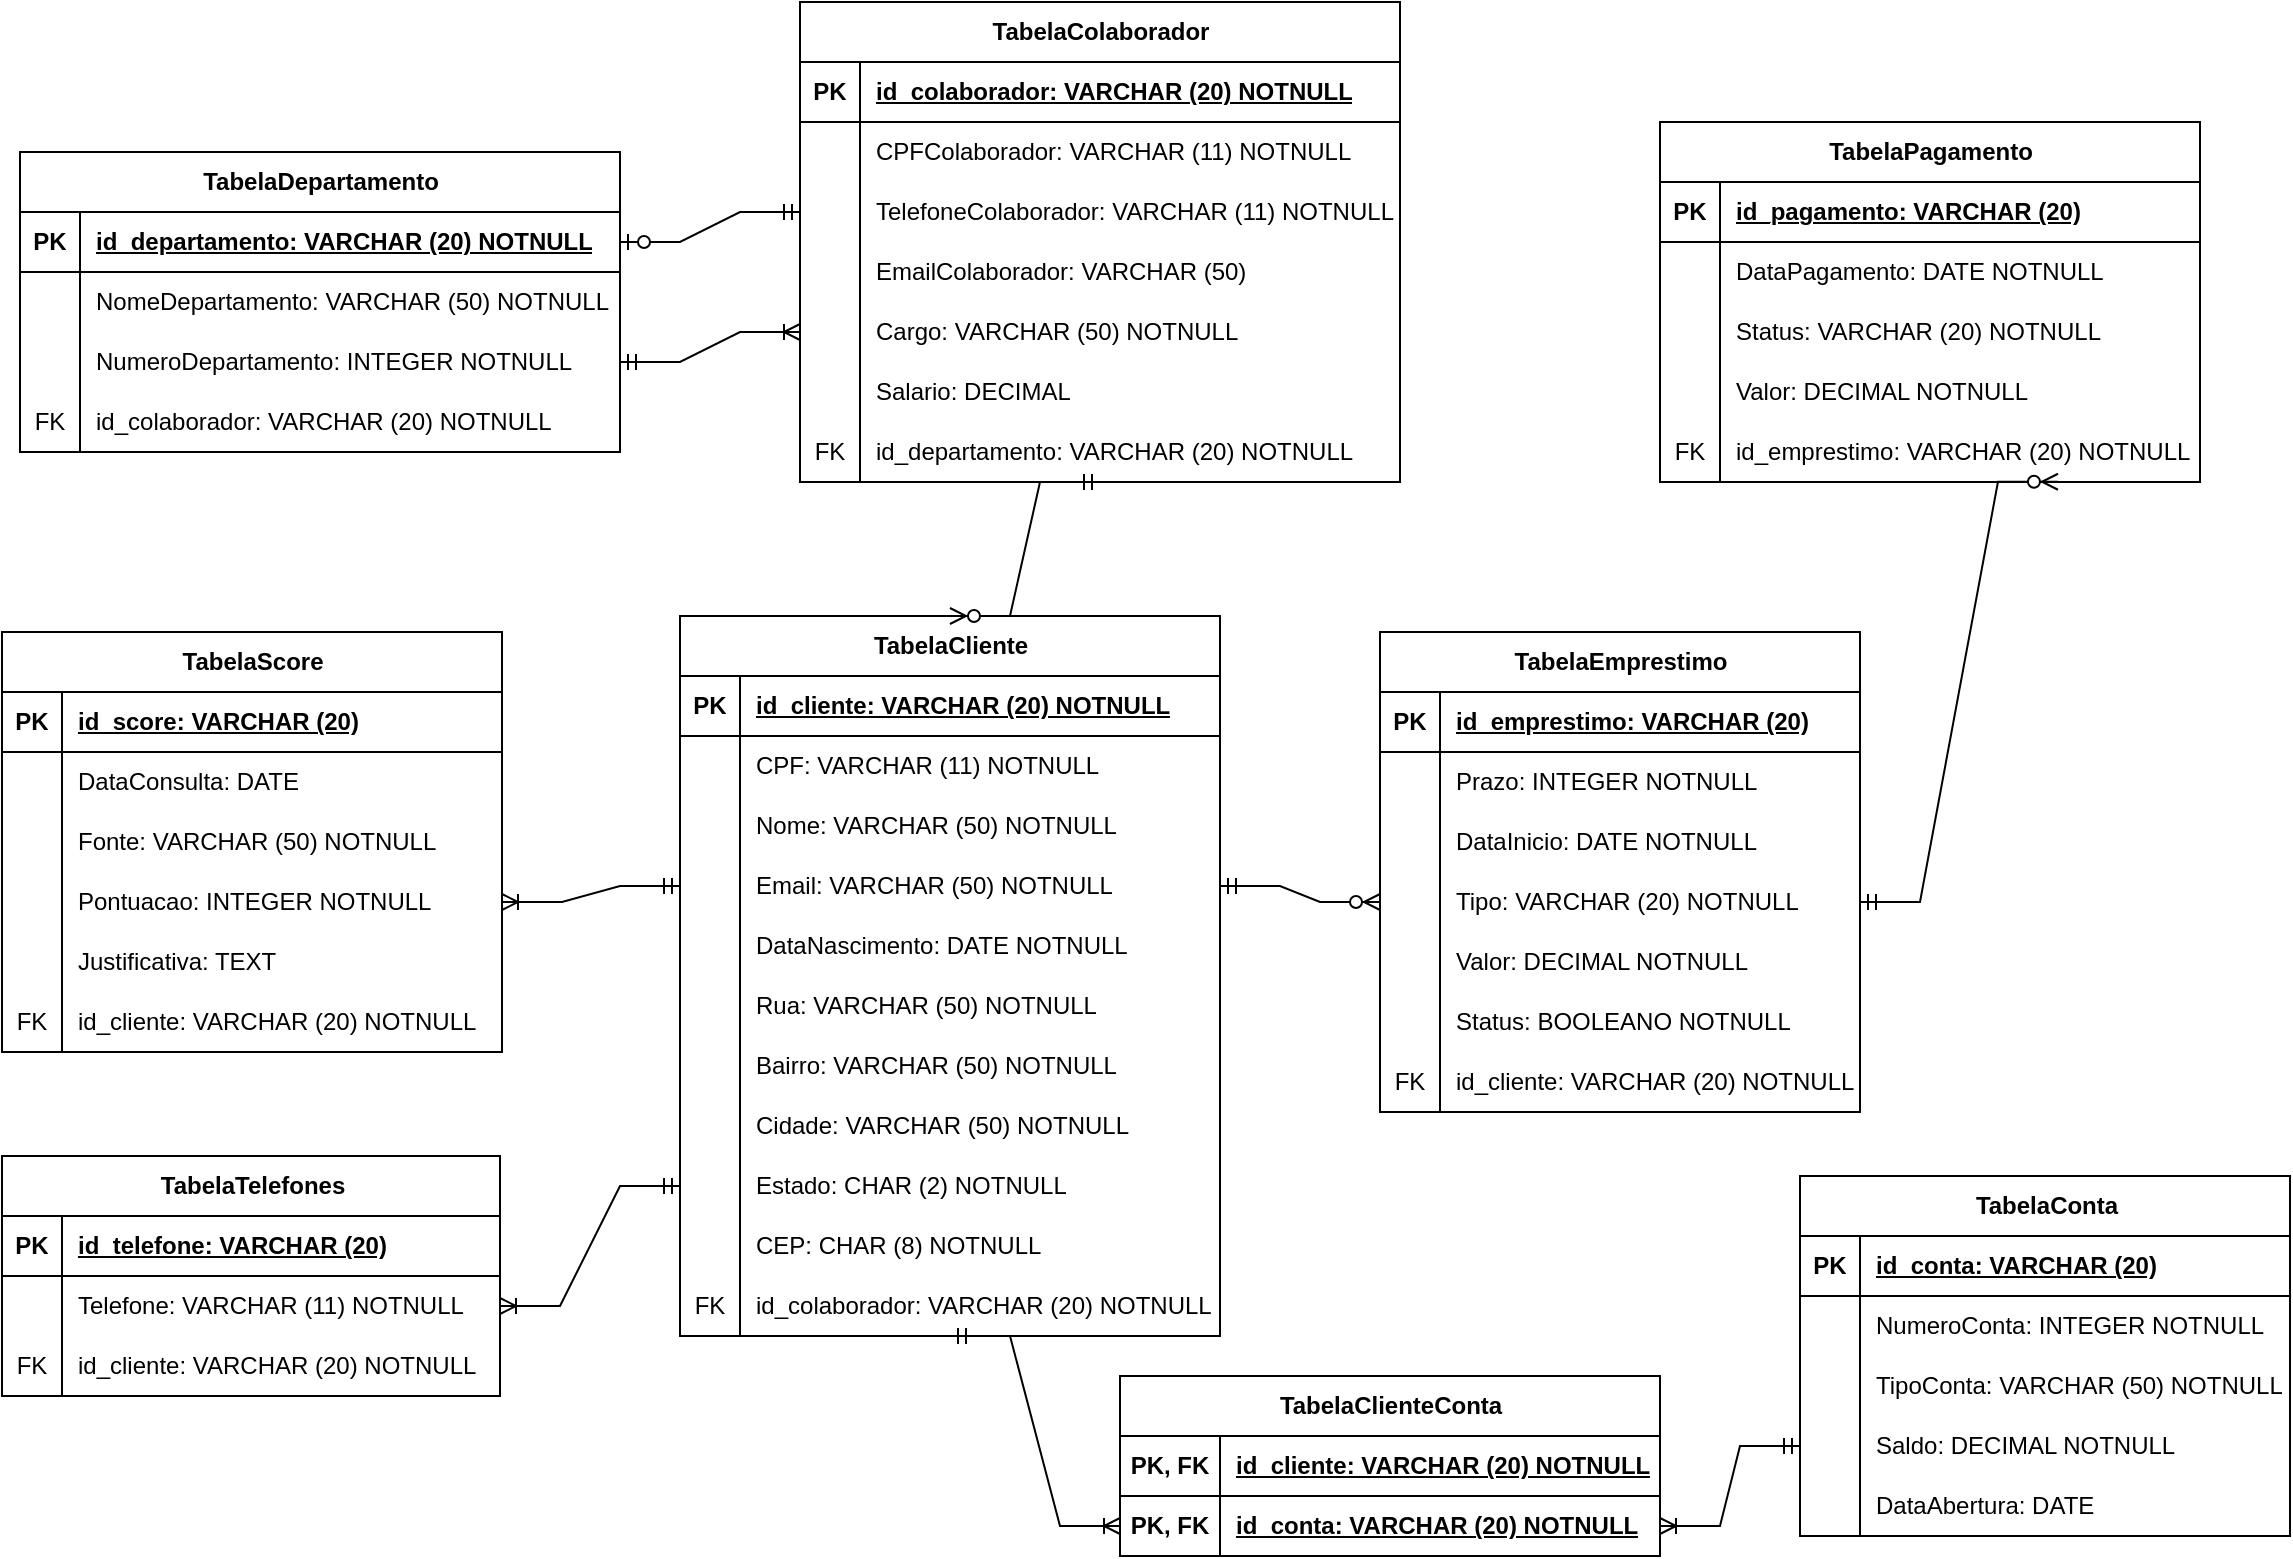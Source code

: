 <mxfile version="26.0.16">
  <diagram name="Página-1" id="ixzKVyzEpFFKXqKoKVER">
    <mxGraphModel dx="2049" dy="1194" grid="1" gridSize="10" guides="1" tooltips="1" connect="1" arrows="1" fold="1" page="1" pageScale="1" pageWidth="1169" pageHeight="827" math="0" shadow="0">
      <root>
        <mxCell id="0" />
        <mxCell id="1" parent="0" />
        <mxCell id="mrrBWw_CqjRfNQFsh3Nr-2" value="TabelaColaborador" style="shape=table;startSize=30;container=1;collapsible=1;childLayout=tableLayout;fixedRows=1;rowLines=0;fontStyle=1;align=center;resizeLast=1;html=1;" parent="1" vertex="1">
          <mxGeometry x="410" y="13" width="300" height="240" as="geometry" />
        </mxCell>
        <mxCell id="mrrBWw_CqjRfNQFsh3Nr-3" value="" style="shape=tableRow;horizontal=0;startSize=0;swimlaneHead=0;swimlaneBody=0;fillColor=none;collapsible=0;dropTarget=0;points=[[0,0.5],[1,0.5]];portConstraint=eastwest;top=0;left=0;right=0;bottom=1;" parent="mrrBWw_CqjRfNQFsh3Nr-2" vertex="1">
          <mxGeometry y="30" width="300" height="30" as="geometry" />
        </mxCell>
        <mxCell id="mrrBWw_CqjRfNQFsh3Nr-4" value="PK" style="shape=partialRectangle;connectable=0;fillColor=none;top=0;left=0;bottom=0;right=0;fontStyle=1;overflow=hidden;whiteSpace=wrap;html=1;" parent="mrrBWw_CqjRfNQFsh3Nr-3" vertex="1">
          <mxGeometry width="30" height="30" as="geometry">
            <mxRectangle width="30" height="30" as="alternateBounds" />
          </mxGeometry>
        </mxCell>
        <mxCell id="mrrBWw_CqjRfNQFsh3Nr-5" value="id_colaborador: VARCHAR (20) NOTNULL" style="shape=partialRectangle;connectable=0;fillColor=none;top=0;left=0;bottom=0;right=0;align=left;spacingLeft=6;fontStyle=5;overflow=hidden;whiteSpace=wrap;html=1;" parent="mrrBWw_CqjRfNQFsh3Nr-3" vertex="1">
          <mxGeometry x="30" width="270" height="30" as="geometry">
            <mxRectangle width="270" height="30" as="alternateBounds" />
          </mxGeometry>
        </mxCell>
        <mxCell id="mrrBWw_CqjRfNQFsh3Nr-6" value="" style="shape=tableRow;horizontal=0;startSize=0;swimlaneHead=0;swimlaneBody=0;fillColor=none;collapsible=0;dropTarget=0;points=[[0,0.5],[1,0.5]];portConstraint=eastwest;top=0;left=0;right=0;bottom=0;" parent="mrrBWw_CqjRfNQFsh3Nr-2" vertex="1">
          <mxGeometry y="60" width="300" height="30" as="geometry" />
        </mxCell>
        <mxCell id="mrrBWw_CqjRfNQFsh3Nr-7" value="" style="shape=partialRectangle;connectable=0;fillColor=none;top=0;left=0;bottom=0;right=0;editable=1;overflow=hidden;whiteSpace=wrap;html=1;" parent="mrrBWw_CqjRfNQFsh3Nr-6" vertex="1">
          <mxGeometry width="30" height="30" as="geometry">
            <mxRectangle width="30" height="30" as="alternateBounds" />
          </mxGeometry>
        </mxCell>
        <mxCell id="mrrBWw_CqjRfNQFsh3Nr-8" value="CPFColaborador: VARCHAR (11)&amp;nbsp;NOTNULL" style="shape=partialRectangle;connectable=0;fillColor=none;top=0;left=0;bottom=0;right=0;align=left;spacingLeft=6;overflow=hidden;whiteSpace=wrap;html=1;" parent="mrrBWw_CqjRfNQFsh3Nr-6" vertex="1">
          <mxGeometry x="30" width="270" height="30" as="geometry">
            <mxRectangle width="270" height="30" as="alternateBounds" />
          </mxGeometry>
        </mxCell>
        <mxCell id="mrrBWw_CqjRfNQFsh3Nr-9" value="" style="shape=tableRow;horizontal=0;startSize=0;swimlaneHead=0;swimlaneBody=0;fillColor=none;collapsible=0;dropTarget=0;points=[[0,0.5],[1,0.5]];portConstraint=eastwest;top=0;left=0;right=0;bottom=0;" parent="mrrBWw_CqjRfNQFsh3Nr-2" vertex="1">
          <mxGeometry y="90" width="300" height="30" as="geometry" />
        </mxCell>
        <mxCell id="mrrBWw_CqjRfNQFsh3Nr-10" value="" style="shape=partialRectangle;connectable=0;fillColor=none;top=0;left=0;bottom=0;right=0;editable=1;overflow=hidden;whiteSpace=wrap;html=1;" parent="mrrBWw_CqjRfNQFsh3Nr-9" vertex="1">
          <mxGeometry width="30" height="30" as="geometry">
            <mxRectangle width="30" height="30" as="alternateBounds" />
          </mxGeometry>
        </mxCell>
        <mxCell id="mrrBWw_CqjRfNQFsh3Nr-11" value="TelefoneColaborador: VARCHAR (11)&amp;nbsp;NOTNULL" style="shape=partialRectangle;connectable=0;fillColor=none;top=0;left=0;bottom=0;right=0;align=left;spacingLeft=6;overflow=hidden;whiteSpace=wrap;html=1;" parent="mrrBWw_CqjRfNQFsh3Nr-9" vertex="1">
          <mxGeometry x="30" width="270" height="30" as="geometry">
            <mxRectangle width="270" height="30" as="alternateBounds" />
          </mxGeometry>
        </mxCell>
        <mxCell id="mrrBWw_CqjRfNQFsh3Nr-12" value="" style="shape=tableRow;horizontal=0;startSize=0;swimlaneHead=0;swimlaneBody=0;fillColor=none;collapsible=0;dropTarget=0;points=[[0,0.5],[1,0.5]];portConstraint=eastwest;top=0;left=0;right=0;bottom=0;" parent="mrrBWw_CqjRfNQFsh3Nr-2" vertex="1">
          <mxGeometry y="120" width="300" height="30" as="geometry" />
        </mxCell>
        <mxCell id="mrrBWw_CqjRfNQFsh3Nr-13" value="" style="shape=partialRectangle;connectable=0;fillColor=none;top=0;left=0;bottom=0;right=0;editable=1;overflow=hidden;whiteSpace=wrap;html=1;" parent="mrrBWw_CqjRfNQFsh3Nr-12" vertex="1">
          <mxGeometry width="30" height="30" as="geometry">
            <mxRectangle width="30" height="30" as="alternateBounds" />
          </mxGeometry>
        </mxCell>
        <mxCell id="mrrBWw_CqjRfNQFsh3Nr-14" value="EmailColaborador: VARCHAR (50)" style="shape=partialRectangle;connectable=0;fillColor=none;top=0;left=0;bottom=0;right=0;align=left;spacingLeft=6;overflow=hidden;whiteSpace=wrap;html=1;" parent="mrrBWw_CqjRfNQFsh3Nr-12" vertex="1">
          <mxGeometry x="30" width="270" height="30" as="geometry">
            <mxRectangle width="270" height="30" as="alternateBounds" />
          </mxGeometry>
        </mxCell>
        <mxCell id="mrrBWw_CqjRfNQFsh3Nr-15" value="" style="shape=tableRow;horizontal=0;startSize=0;swimlaneHead=0;swimlaneBody=0;fillColor=none;collapsible=0;dropTarget=0;points=[[0,0.5],[1,0.5]];portConstraint=eastwest;top=0;left=0;right=0;bottom=0;" parent="mrrBWw_CqjRfNQFsh3Nr-2" vertex="1">
          <mxGeometry y="150" width="300" height="30" as="geometry" />
        </mxCell>
        <mxCell id="mrrBWw_CqjRfNQFsh3Nr-16" value="" style="shape=partialRectangle;connectable=0;fillColor=none;top=0;left=0;bottom=0;right=0;editable=1;overflow=hidden;whiteSpace=wrap;html=1;" parent="mrrBWw_CqjRfNQFsh3Nr-15" vertex="1">
          <mxGeometry width="30" height="30" as="geometry">
            <mxRectangle width="30" height="30" as="alternateBounds" />
          </mxGeometry>
        </mxCell>
        <mxCell id="mrrBWw_CqjRfNQFsh3Nr-17" value="Cargo: VARCHAR (50)&amp;nbsp;NOTNULL" style="shape=partialRectangle;connectable=0;fillColor=none;top=0;left=0;bottom=0;right=0;align=left;spacingLeft=6;overflow=hidden;whiteSpace=wrap;html=1;" parent="mrrBWw_CqjRfNQFsh3Nr-15" vertex="1">
          <mxGeometry x="30" width="270" height="30" as="geometry">
            <mxRectangle width="270" height="30" as="alternateBounds" />
          </mxGeometry>
        </mxCell>
        <mxCell id="mrrBWw_CqjRfNQFsh3Nr-18" value="" style="shape=tableRow;horizontal=0;startSize=0;swimlaneHead=0;swimlaneBody=0;fillColor=none;collapsible=0;dropTarget=0;points=[[0,0.5],[1,0.5]];portConstraint=eastwest;top=0;left=0;right=0;bottom=0;" parent="mrrBWw_CqjRfNQFsh3Nr-2" vertex="1">
          <mxGeometry y="180" width="300" height="30" as="geometry" />
        </mxCell>
        <mxCell id="mrrBWw_CqjRfNQFsh3Nr-19" value="" style="shape=partialRectangle;connectable=0;fillColor=none;top=0;left=0;bottom=0;right=0;editable=1;overflow=hidden;whiteSpace=wrap;html=1;" parent="mrrBWw_CqjRfNQFsh3Nr-18" vertex="1">
          <mxGeometry width="30" height="30" as="geometry">
            <mxRectangle width="30" height="30" as="alternateBounds" />
          </mxGeometry>
        </mxCell>
        <mxCell id="mrrBWw_CqjRfNQFsh3Nr-20" value="Salario: DECIMAL" style="shape=partialRectangle;connectable=0;fillColor=none;top=0;left=0;bottom=0;right=0;align=left;spacingLeft=6;overflow=hidden;whiteSpace=wrap;html=1;" parent="mrrBWw_CqjRfNQFsh3Nr-18" vertex="1">
          <mxGeometry x="30" width="270" height="30" as="geometry">
            <mxRectangle width="270" height="30" as="alternateBounds" />
          </mxGeometry>
        </mxCell>
        <mxCell id="mrrBWw_CqjRfNQFsh3Nr-21" style="shape=tableRow;horizontal=0;startSize=0;swimlaneHead=0;swimlaneBody=0;fillColor=none;collapsible=0;dropTarget=0;points=[[0,0.5],[1,0.5]];portConstraint=eastwest;top=0;left=0;right=0;bottom=0;" parent="mrrBWw_CqjRfNQFsh3Nr-2" vertex="1">
          <mxGeometry y="210" width="300" height="30" as="geometry" />
        </mxCell>
        <mxCell id="mrrBWw_CqjRfNQFsh3Nr-22" value="FK" style="shape=partialRectangle;connectable=0;fillColor=none;top=0;left=0;bottom=0;right=0;editable=1;overflow=hidden;whiteSpace=wrap;html=1;" parent="mrrBWw_CqjRfNQFsh3Nr-21" vertex="1">
          <mxGeometry width="30" height="30" as="geometry">
            <mxRectangle width="30" height="30" as="alternateBounds" />
          </mxGeometry>
        </mxCell>
        <mxCell id="mrrBWw_CqjRfNQFsh3Nr-23" value="id_departamento: VARCHAR (20)&amp;nbsp;NOTNULL" style="shape=partialRectangle;connectable=0;fillColor=none;top=0;left=0;bottom=0;right=0;align=left;spacingLeft=6;overflow=hidden;whiteSpace=wrap;html=1;" parent="mrrBWw_CqjRfNQFsh3Nr-21" vertex="1">
          <mxGeometry x="30" width="270" height="30" as="geometry">
            <mxRectangle width="270" height="30" as="alternateBounds" />
          </mxGeometry>
        </mxCell>
        <mxCell id="mrrBWw_CqjRfNQFsh3Nr-25" value="TabelaCliente" style="shape=table;startSize=30;container=1;collapsible=1;childLayout=tableLayout;fixedRows=1;rowLines=0;fontStyle=1;align=center;resizeLast=1;html=1;" parent="1" vertex="1">
          <mxGeometry x="350" y="320" width="270" height="360" as="geometry" />
        </mxCell>
        <mxCell id="mrrBWw_CqjRfNQFsh3Nr-26" value="" style="shape=tableRow;horizontal=0;startSize=0;swimlaneHead=0;swimlaneBody=0;fillColor=none;collapsible=0;dropTarget=0;points=[[0,0.5],[1,0.5]];portConstraint=eastwest;top=0;left=0;right=0;bottom=1;" parent="mrrBWw_CqjRfNQFsh3Nr-25" vertex="1">
          <mxGeometry y="30" width="270" height="30" as="geometry" />
        </mxCell>
        <mxCell id="mrrBWw_CqjRfNQFsh3Nr-27" value="PK" style="shape=partialRectangle;connectable=0;fillColor=none;top=0;left=0;bottom=0;right=0;fontStyle=1;overflow=hidden;whiteSpace=wrap;html=1;" parent="mrrBWw_CqjRfNQFsh3Nr-26" vertex="1">
          <mxGeometry width="30" height="30" as="geometry">
            <mxRectangle width="30" height="30" as="alternateBounds" />
          </mxGeometry>
        </mxCell>
        <mxCell id="mrrBWw_CqjRfNQFsh3Nr-28" value="id_cliente: VARCHAR (20) NOTNULL" style="shape=partialRectangle;connectable=0;fillColor=none;top=0;left=0;bottom=0;right=0;align=left;spacingLeft=6;fontStyle=5;overflow=hidden;whiteSpace=wrap;html=1;" parent="mrrBWw_CqjRfNQFsh3Nr-26" vertex="1">
          <mxGeometry x="30" width="240" height="30" as="geometry">
            <mxRectangle width="240" height="30" as="alternateBounds" />
          </mxGeometry>
        </mxCell>
        <mxCell id="mrrBWw_CqjRfNQFsh3Nr-29" value="" style="shape=tableRow;horizontal=0;startSize=0;swimlaneHead=0;swimlaneBody=0;fillColor=none;collapsible=0;dropTarget=0;points=[[0,0.5],[1,0.5]];portConstraint=eastwest;top=0;left=0;right=0;bottom=0;" parent="mrrBWw_CqjRfNQFsh3Nr-25" vertex="1">
          <mxGeometry y="60" width="270" height="30" as="geometry" />
        </mxCell>
        <mxCell id="mrrBWw_CqjRfNQFsh3Nr-30" value="" style="shape=partialRectangle;connectable=0;fillColor=none;top=0;left=0;bottom=0;right=0;editable=1;overflow=hidden;whiteSpace=wrap;html=1;" parent="mrrBWw_CqjRfNQFsh3Nr-29" vertex="1">
          <mxGeometry width="30" height="30" as="geometry">
            <mxRectangle width="30" height="30" as="alternateBounds" />
          </mxGeometry>
        </mxCell>
        <mxCell id="mrrBWw_CqjRfNQFsh3Nr-31" value="CPF: VARCHAR (11) NOTNULL" style="shape=partialRectangle;connectable=0;fillColor=none;top=0;left=0;bottom=0;right=0;align=left;spacingLeft=6;overflow=hidden;whiteSpace=wrap;html=1;" parent="mrrBWw_CqjRfNQFsh3Nr-29" vertex="1">
          <mxGeometry x="30" width="240" height="30" as="geometry">
            <mxRectangle width="240" height="30" as="alternateBounds" />
          </mxGeometry>
        </mxCell>
        <mxCell id="mrrBWw_CqjRfNQFsh3Nr-32" value="" style="shape=tableRow;horizontal=0;startSize=0;swimlaneHead=0;swimlaneBody=0;fillColor=none;collapsible=0;dropTarget=0;points=[[0,0.5],[1,0.5]];portConstraint=eastwest;top=0;left=0;right=0;bottom=0;" parent="mrrBWw_CqjRfNQFsh3Nr-25" vertex="1">
          <mxGeometry y="90" width="270" height="30" as="geometry" />
        </mxCell>
        <mxCell id="mrrBWw_CqjRfNQFsh3Nr-33" value="" style="shape=partialRectangle;connectable=0;fillColor=none;top=0;left=0;bottom=0;right=0;editable=1;overflow=hidden;whiteSpace=wrap;html=1;" parent="mrrBWw_CqjRfNQFsh3Nr-32" vertex="1">
          <mxGeometry width="30" height="30" as="geometry">
            <mxRectangle width="30" height="30" as="alternateBounds" />
          </mxGeometry>
        </mxCell>
        <mxCell id="mrrBWw_CqjRfNQFsh3Nr-34" value="Nome: VARCHAR (50) NOTNULL" style="shape=partialRectangle;connectable=0;fillColor=none;top=0;left=0;bottom=0;right=0;align=left;spacingLeft=6;overflow=hidden;whiteSpace=wrap;html=1;" parent="mrrBWw_CqjRfNQFsh3Nr-32" vertex="1">
          <mxGeometry x="30" width="240" height="30" as="geometry">
            <mxRectangle width="240" height="30" as="alternateBounds" />
          </mxGeometry>
        </mxCell>
        <mxCell id="mrrBWw_CqjRfNQFsh3Nr-35" value="" style="shape=tableRow;horizontal=0;startSize=0;swimlaneHead=0;swimlaneBody=0;fillColor=none;collapsible=0;dropTarget=0;points=[[0,0.5],[1,0.5]];portConstraint=eastwest;top=0;left=0;right=0;bottom=0;" parent="mrrBWw_CqjRfNQFsh3Nr-25" vertex="1">
          <mxGeometry y="120" width="270" height="30" as="geometry" />
        </mxCell>
        <mxCell id="mrrBWw_CqjRfNQFsh3Nr-36" value="" style="shape=partialRectangle;connectable=0;fillColor=none;top=0;left=0;bottom=0;right=0;editable=1;overflow=hidden;whiteSpace=wrap;html=1;" parent="mrrBWw_CqjRfNQFsh3Nr-35" vertex="1">
          <mxGeometry width="30" height="30" as="geometry">
            <mxRectangle width="30" height="30" as="alternateBounds" />
          </mxGeometry>
        </mxCell>
        <mxCell id="mrrBWw_CqjRfNQFsh3Nr-37" value="Email: VARCHAR (50)&amp;nbsp;NOTNULL" style="shape=partialRectangle;connectable=0;fillColor=none;top=0;left=0;bottom=0;right=0;align=left;spacingLeft=6;overflow=hidden;whiteSpace=wrap;html=1;" parent="mrrBWw_CqjRfNQFsh3Nr-35" vertex="1">
          <mxGeometry x="30" width="240" height="30" as="geometry">
            <mxRectangle width="240" height="30" as="alternateBounds" />
          </mxGeometry>
        </mxCell>
        <mxCell id="mrrBWw_CqjRfNQFsh3Nr-38" value="" style="shape=tableRow;horizontal=0;startSize=0;swimlaneHead=0;swimlaneBody=0;fillColor=none;collapsible=0;dropTarget=0;points=[[0,0.5],[1,0.5]];portConstraint=eastwest;top=0;left=0;right=0;bottom=0;" parent="mrrBWw_CqjRfNQFsh3Nr-25" vertex="1">
          <mxGeometry y="150" width="270" height="30" as="geometry" />
        </mxCell>
        <mxCell id="mrrBWw_CqjRfNQFsh3Nr-39" value="" style="shape=partialRectangle;connectable=0;fillColor=none;top=0;left=0;bottom=0;right=0;editable=1;overflow=hidden;whiteSpace=wrap;html=1;" parent="mrrBWw_CqjRfNQFsh3Nr-38" vertex="1">
          <mxGeometry width="30" height="30" as="geometry">
            <mxRectangle width="30" height="30" as="alternateBounds" />
          </mxGeometry>
        </mxCell>
        <mxCell id="mrrBWw_CqjRfNQFsh3Nr-40" value="DataNascimento: DATE&amp;nbsp;NOTNULL" style="shape=partialRectangle;connectable=0;fillColor=none;top=0;left=0;bottom=0;right=0;align=left;spacingLeft=6;overflow=hidden;whiteSpace=wrap;html=1;" parent="mrrBWw_CqjRfNQFsh3Nr-38" vertex="1">
          <mxGeometry x="30" width="240" height="30" as="geometry">
            <mxRectangle width="240" height="30" as="alternateBounds" />
          </mxGeometry>
        </mxCell>
        <mxCell id="mrrBWw_CqjRfNQFsh3Nr-41" value="" style="shape=tableRow;horizontal=0;startSize=0;swimlaneHead=0;swimlaneBody=0;fillColor=none;collapsible=0;dropTarget=0;points=[[0,0.5],[1,0.5]];portConstraint=eastwest;top=0;left=0;right=0;bottom=0;" parent="mrrBWw_CqjRfNQFsh3Nr-25" vertex="1">
          <mxGeometry y="180" width="270" height="30" as="geometry" />
        </mxCell>
        <mxCell id="mrrBWw_CqjRfNQFsh3Nr-42" value="" style="shape=partialRectangle;connectable=0;fillColor=none;top=0;left=0;bottom=0;right=0;editable=1;overflow=hidden;whiteSpace=wrap;html=1;" parent="mrrBWw_CqjRfNQFsh3Nr-41" vertex="1">
          <mxGeometry width="30" height="30" as="geometry">
            <mxRectangle width="30" height="30" as="alternateBounds" />
          </mxGeometry>
        </mxCell>
        <mxCell id="mrrBWw_CqjRfNQFsh3Nr-43" value="Rua: VARCHAR (50)&amp;nbsp;NOTNULL" style="shape=partialRectangle;connectable=0;fillColor=none;top=0;left=0;bottom=0;right=0;align=left;spacingLeft=6;overflow=hidden;whiteSpace=wrap;html=1;" parent="mrrBWw_CqjRfNQFsh3Nr-41" vertex="1">
          <mxGeometry x="30" width="240" height="30" as="geometry">
            <mxRectangle width="240" height="30" as="alternateBounds" />
          </mxGeometry>
        </mxCell>
        <mxCell id="mrrBWw_CqjRfNQFsh3Nr-44" value="" style="shape=tableRow;horizontal=0;startSize=0;swimlaneHead=0;swimlaneBody=0;fillColor=none;collapsible=0;dropTarget=0;points=[[0,0.5],[1,0.5]];portConstraint=eastwest;top=0;left=0;right=0;bottom=0;" parent="mrrBWw_CqjRfNQFsh3Nr-25" vertex="1">
          <mxGeometry y="210" width="270" height="30" as="geometry" />
        </mxCell>
        <mxCell id="mrrBWw_CqjRfNQFsh3Nr-45" value="" style="shape=partialRectangle;connectable=0;fillColor=none;top=0;left=0;bottom=0;right=0;editable=1;overflow=hidden;whiteSpace=wrap;html=1;" parent="mrrBWw_CqjRfNQFsh3Nr-44" vertex="1">
          <mxGeometry width="30" height="30" as="geometry">
            <mxRectangle width="30" height="30" as="alternateBounds" />
          </mxGeometry>
        </mxCell>
        <mxCell id="mrrBWw_CqjRfNQFsh3Nr-46" value="Bairro: VARCHAR (50)&amp;nbsp;NOTNULL" style="shape=partialRectangle;connectable=0;fillColor=none;top=0;left=0;bottom=0;right=0;align=left;spacingLeft=6;overflow=hidden;whiteSpace=wrap;html=1;" parent="mrrBWw_CqjRfNQFsh3Nr-44" vertex="1">
          <mxGeometry x="30" width="240" height="30" as="geometry">
            <mxRectangle width="240" height="30" as="alternateBounds" />
          </mxGeometry>
        </mxCell>
        <mxCell id="mrrBWw_CqjRfNQFsh3Nr-47" style="shape=tableRow;horizontal=0;startSize=0;swimlaneHead=0;swimlaneBody=0;fillColor=none;collapsible=0;dropTarget=0;points=[[0,0.5],[1,0.5]];portConstraint=eastwest;top=0;left=0;right=0;bottom=0;" parent="mrrBWw_CqjRfNQFsh3Nr-25" vertex="1">
          <mxGeometry y="240" width="270" height="30" as="geometry" />
        </mxCell>
        <mxCell id="mrrBWw_CqjRfNQFsh3Nr-48" value="" style="shape=partialRectangle;connectable=0;fillColor=none;top=0;left=0;bottom=0;right=0;editable=1;overflow=hidden;whiteSpace=wrap;html=1;" parent="mrrBWw_CqjRfNQFsh3Nr-47" vertex="1">
          <mxGeometry width="30" height="30" as="geometry">
            <mxRectangle width="30" height="30" as="alternateBounds" />
          </mxGeometry>
        </mxCell>
        <mxCell id="mrrBWw_CqjRfNQFsh3Nr-49" value="Cidade: VARCHAR (50)&amp;nbsp;NOTNULL" style="shape=partialRectangle;connectable=0;fillColor=none;top=0;left=0;bottom=0;right=0;align=left;spacingLeft=6;overflow=hidden;whiteSpace=wrap;html=1;" parent="mrrBWw_CqjRfNQFsh3Nr-47" vertex="1">
          <mxGeometry x="30" width="240" height="30" as="geometry">
            <mxRectangle width="240" height="30" as="alternateBounds" />
          </mxGeometry>
        </mxCell>
        <mxCell id="mrrBWw_CqjRfNQFsh3Nr-50" style="edgeStyle=orthogonalEdgeStyle;rounded=0;orthogonalLoop=1;jettySize=auto;html=1;exitX=1;exitY=0.5;exitDx=0;exitDy=0;" parent="mrrBWw_CqjRfNQFsh3Nr-25" edge="1">
          <mxGeometry relative="1" as="geometry">
            <mxPoint x="180" y="372.0" as="sourcePoint" />
            <mxPoint x="180" y="372.0" as="targetPoint" />
          </mxGeometry>
        </mxCell>
        <mxCell id="mrrBWw_CqjRfNQFsh3Nr-51" value="" style="shape=tableRow;horizontal=0;startSize=0;swimlaneHead=0;swimlaneBody=0;fillColor=none;collapsible=0;dropTarget=0;points=[[0,0.5],[1,0.5]];portConstraint=eastwest;top=0;left=0;right=0;bottom=0;" parent="mrrBWw_CqjRfNQFsh3Nr-25" vertex="1">
          <mxGeometry y="270" width="270" height="30" as="geometry" />
        </mxCell>
        <mxCell id="mrrBWw_CqjRfNQFsh3Nr-52" value="" style="shape=partialRectangle;connectable=0;fillColor=none;top=0;left=0;bottom=0;right=0;editable=1;overflow=hidden;whiteSpace=wrap;html=1;" parent="mrrBWw_CqjRfNQFsh3Nr-51" vertex="1">
          <mxGeometry width="30" height="30" as="geometry">
            <mxRectangle width="30" height="30" as="alternateBounds" />
          </mxGeometry>
        </mxCell>
        <mxCell id="mrrBWw_CqjRfNQFsh3Nr-53" value="Estado: CHAR (2)&amp;nbsp;NOTNULL" style="shape=partialRectangle;connectable=0;fillColor=none;top=0;left=0;bottom=0;right=0;align=left;spacingLeft=6;overflow=hidden;whiteSpace=wrap;html=1;" parent="mrrBWw_CqjRfNQFsh3Nr-51" vertex="1">
          <mxGeometry x="30" width="240" height="30" as="geometry">
            <mxRectangle width="240" height="30" as="alternateBounds" />
          </mxGeometry>
        </mxCell>
        <mxCell id="mrrBWw_CqjRfNQFsh3Nr-54" value="" style="shape=tableRow;horizontal=0;startSize=0;swimlaneHead=0;swimlaneBody=0;fillColor=none;collapsible=0;dropTarget=0;points=[[0,0.5],[1,0.5]];portConstraint=eastwest;top=0;left=0;right=0;bottom=0;" parent="mrrBWw_CqjRfNQFsh3Nr-25" vertex="1">
          <mxGeometry y="300" width="270" height="30" as="geometry" />
        </mxCell>
        <mxCell id="mrrBWw_CqjRfNQFsh3Nr-55" value="" style="shape=partialRectangle;connectable=0;fillColor=none;top=0;left=0;bottom=0;right=0;editable=1;overflow=hidden;whiteSpace=wrap;html=1;" parent="mrrBWw_CqjRfNQFsh3Nr-54" vertex="1">
          <mxGeometry width="30" height="30" as="geometry">
            <mxRectangle width="30" height="30" as="alternateBounds" />
          </mxGeometry>
        </mxCell>
        <mxCell id="mrrBWw_CqjRfNQFsh3Nr-56" value="CEP: CHAR (8)&amp;nbsp;NOTNULL" style="shape=partialRectangle;connectable=0;fillColor=none;top=0;left=0;bottom=0;right=0;align=left;spacingLeft=6;overflow=hidden;whiteSpace=wrap;html=1;" parent="mrrBWw_CqjRfNQFsh3Nr-54" vertex="1">
          <mxGeometry x="30" width="240" height="30" as="geometry">
            <mxRectangle width="240" height="30" as="alternateBounds" />
          </mxGeometry>
        </mxCell>
        <mxCell id="mrrBWw_CqjRfNQFsh3Nr-57" value="" style="shape=tableRow;horizontal=0;startSize=0;swimlaneHead=0;swimlaneBody=0;fillColor=none;collapsible=0;dropTarget=0;points=[[0,0.5],[1,0.5]];portConstraint=eastwest;top=0;left=0;right=0;bottom=0;" parent="mrrBWw_CqjRfNQFsh3Nr-25" vertex="1">
          <mxGeometry y="330" width="270" height="30" as="geometry" />
        </mxCell>
        <mxCell id="mrrBWw_CqjRfNQFsh3Nr-58" value="FK" style="shape=partialRectangle;connectable=0;fillColor=none;top=0;left=0;bottom=0;right=0;editable=1;overflow=hidden;whiteSpace=wrap;html=1;" parent="mrrBWw_CqjRfNQFsh3Nr-57" vertex="1">
          <mxGeometry width="30" height="30" as="geometry">
            <mxRectangle width="30" height="30" as="alternateBounds" />
          </mxGeometry>
        </mxCell>
        <mxCell id="mrrBWw_CqjRfNQFsh3Nr-59" value="id_colaborador: VARCHAR (20)&amp;nbsp;NOTNULL" style="shape=partialRectangle;connectable=0;fillColor=none;top=0;left=0;bottom=0;right=0;align=left;spacingLeft=6;overflow=hidden;whiteSpace=wrap;html=1;" parent="mrrBWw_CqjRfNQFsh3Nr-57" vertex="1">
          <mxGeometry x="30" width="240" height="30" as="geometry">
            <mxRectangle width="240" height="30" as="alternateBounds" />
          </mxGeometry>
        </mxCell>
        <mxCell id="mrrBWw_CqjRfNQFsh3Nr-60" value="TabelaEmprestimo" style="shape=table;startSize=30;container=1;collapsible=1;childLayout=tableLayout;fixedRows=1;rowLines=0;fontStyle=1;align=center;resizeLast=1;html=1;" parent="1" vertex="1">
          <mxGeometry x="700" y="328" width="240" height="240" as="geometry" />
        </mxCell>
        <mxCell id="mrrBWw_CqjRfNQFsh3Nr-61" value="" style="shape=tableRow;horizontal=0;startSize=0;swimlaneHead=0;swimlaneBody=0;fillColor=none;collapsible=0;dropTarget=0;points=[[0,0.5],[1,0.5]];portConstraint=eastwest;top=0;left=0;right=0;bottom=1;" parent="mrrBWw_CqjRfNQFsh3Nr-60" vertex="1">
          <mxGeometry y="30" width="240" height="30" as="geometry" />
        </mxCell>
        <mxCell id="mrrBWw_CqjRfNQFsh3Nr-62" value="PK" style="shape=partialRectangle;connectable=0;fillColor=none;top=0;left=0;bottom=0;right=0;fontStyle=1;overflow=hidden;whiteSpace=wrap;html=1;" parent="mrrBWw_CqjRfNQFsh3Nr-61" vertex="1">
          <mxGeometry width="30" height="30" as="geometry">
            <mxRectangle width="30" height="30" as="alternateBounds" />
          </mxGeometry>
        </mxCell>
        <mxCell id="mrrBWw_CqjRfNQFsh3Nr-63" value="id_emprestimo: VARCHAR (20)" style="shape=partialRectangle;connectable=0;fillColor=none;top=0;left=0;bottom=0;right=0;align=left;spacingLeft=6;fontStyle=5;overflow=hidden;whiteSpace=wrap;html=1;" parent="mrrBWw_CqjRfNQFsh3Nr-61" vertex="1">
          <mxGeometry x="30" width="210" height="30" as="geometry">
            <mxRectangle width="210" height="30" as="alternateBounds" />
          </mxGeometry>
        </mxCell>
        <mxCell id="mrrBWw_CqjRfNQFsh3Nr-64" value="" style="shape=tableRow;horizontal=0;startSize=0;swimlaneHead=0;swimlaneBody=0;fillColor=none;collapsible=0;dropTarget=0;points=[[0,0.5],[1,0.5]];portConstraint=eastwest;top=0;left=0;right=0;bottom=0;" parent="mrrBWw_CqjRfNQFsh3Nr-60" vertex="1">
          <mxGeometry y="60" width="240" height="30" as="geometry" />
        </mxCell>
        <mxCell id="mrrBWw_CqjRfNQFsh3Nr-65" value="" style="shape=partialRectangle;connectable=0;fillColor=none;top=0;left=0;bottom=0;right=0;editable=1;overflow=hidden;whiteSpace=wrap;html=1;" parent="mrrBWw_CqjRfNQFsh3Nr-64" vertex="1">
          <mxGeometry width="30" height="30" as="geometry">
            <mxRectangle width="30" height="30" as="alternateBounds" />
          </mxGeometry>
        </mxCell>
        <mxCell id="mrrBWw_CqjRfNQFsh3Nr-66" value="Prazo: INTEGER&amp;nbsp;NOTNULL" style="shape=partialRectangle;connectable=0;fillColor=none;top=0;left=0;bottom=0;right=0;align=left;spacingLeft=6;overflow=hidden;whiteSpace=wrap;html=1;" parent="mrrBWw_CqjRfNQFsh3Nr-64" vertex="1">
          <mxGeometry x="30" width="210" height="30" as="geometry">
            <mxRectangle width="210" height="30" as="alternateBounds" />
          </mxGeometry>
        </mxCell>
        <mxCell id="mrrBWw_CqjRfNQFsh3Nr-67" value="" style="shape=tableRow;horizontal=0;startSize=0;swimlaneHead=0;swimlaneBody=0;fillColor=none;collapsible=0;dropTarget=0;points=[[0,0.5],[1,0.5]];portConstraint=eastwest;top=0;left=0;right=0;bottom=0;" parent="mrrBWw_CqjRfNQFsh3Nr-60" vertex="1">
          <mxGeometry y="90" width="240" height="30" as="geometry" />
        </mxCell>
        <mxCell id="mrrBWw_CqjRfNQFsh3Nr-68" value="" style="shape=partialRectangle;connectable=0;fillColor=none;top=0;left=0;bottom=0;right=0;editable=1;overflow=hidden;whiteSpace=wrap;html=1;" parent="mrrBWw_CqjRfNQFsh3Nr-67" vertex="1">
          <mxGeometry width="30" height="30" as="geometry">
            <mxRectangle width="30" height="30" as="alternateBounds" />
          </mxGeometry>
        </mxCell>
        <mxCell id="mrrBWw_CqjRfNQFsh3Nr-69" value="DataInicio: DATE&amp;nbsp;NOTNULL" style="shape=partialRectangle;connectable=0;fillColor=none;top=0;left=0;bottom=0;right=0;align=left;spacingLeft=6;overflow=hidden;whiteSpace=wrap;html=1;" parent="mrrBWw_CqjRfNQFsh3Nr-67" vertex="1">
          <mxGeometry x="30" width="210" height="30" as="geometry">
            <mxRectangle width="210" height="30" as="alternateBounds" />
          </mxGeometry>
        </mxCell>
        <mxCell id="mrrBWw_CqjRfNQFsh3Nr-70" value="" style="shape=tableRow;horizontal=0;startSize=0;swimlaneHead=0;swimlaneBody=0;fillColor=none;collapsible=0;dropTarget=0;points=[[0,0.5],[1,0.5]];portConstraint=eastwest;top=0;left=0;right=0;bottom=0;" parent="mrrBWw_CqjRfNQFsh3Nr-60" vertex="1">
          <mxGeometry y="120" width="240" height="30" as="geometry" />
        </mxCell>
        <mxCell id="mrrBWw_CqjRfNQFsh3Nr-71" value="" style="shape=partialRectangle;connectable=0;fillColor=none;top=0;left=0;bottom=0;right=0;editable=1;overflow=hidden;whiteSpace=wrap;html=1;" parent="mrrBWw_CqjRfNQFsh3Nr-70" vertex="1">
          <mxGeometry width="30" height="30" as="geometry">
            <mxRectangle width="30" height="30" as="alternateBounds" />
          </mxGeometry>
        </mxCell>
        <mxCell id="mrrBWw_CqjRfNQFsh3Nr-72" value="Tipo: VARCHAR (20)&amp;nbsp;NOTNULL" style="shape=partialRectangle;connectable=0;fillColor=none;top=0;left=0;bottom=0;right=0;align=left;spacingLeft=6;overflow=hidden;whiteSpace=wrap;html=1;" parent="mrrBWw_CqjRfNQFsh3Nr-70" vertex="1">
          <mxGeometry x="30" width="210" height="30" as="geometry">
            <mxRectangle width="210" height="30" as="alternateBounds" />
          </mxGeometry>
        </mxCell>
        <mxCell id="mrrBWw_CqjRfNQFsh3Nr-73" value="" style="shape=tableRow;horizontal=0;startSize=0;swimlaneHead=0;swimlaneBody=0;fillColor=none;collapsible=0;dropTarget=0;points=[[0,0.5],[1,0.5]];portConstraint=eastwest;top=0;left=0;right=0;bottom=0;" parent="mrrBWw_CqjRfNQFsh3Nr-60" vertex="1">
          <mxGeometry y="150" width="240" height="30" as="geometry" />
        </mxCell>
        <mxCell id="mrrBWw_CqjRfNQFsh3Nr-74" value="" style="shape=partialRectangle;connectable=0;fillColor=none;top=0;left=0;bottom=0;right=0;editable=1;overflow=hidden;whiteSpace=wrap;html=1;" parent="mrrBWw_CqjRfNQFsh3Nr-73" vertex="1">
          <mxGeometry width="30" height="30" as="geometry">
            <mxRectangle width="30" height="30" as="alternateBounds" />
          </mxGeometry>
        </mxCell>
        <mxCell id="mrrBWw_CqjRfNQFsh3Nr-75" value="Valor: DECIMAL NOTNULL" style="shape=partialRectangle;connectable=0;fillColor=none;top=0;left=0;bottom=0;right=0;align=left;spacingLeft=6;overflow=hidden;whiteSpace=wrap;html=1;" parent="mrrBWw_CqjRfNQFsh3Nr-73" vertex="1">
          <mxGeometry x="30" width="210" height="30" as="geometry">
            <mxRectangle width="210" height="30" as="alternateBounds" />
          </mxGeometry>
        </mxCell>
        <mxCell id="mrrBWw_CqjRfNQFsh3Nr-76" value="" style="shape=tableRow;horizontal=0;startSize=0;swimlaneHead=0;swimlaneBody=0;fillColor=none;collapsible=0;dropTarget=0;points=[[0,0.5],[1,0.5]];portConstraint=eastwest;top=0;left=0;right=0;bottom=0;" parent="mrrBWw_CqjRfNQFsh3Nr-60" vertex="1">
          <mxGeometry y="180" width="240" height="30" as="geometry" />
        </mxCell>
        <mxCell id="mrrBWw_CqjRfNQFsh3Nr-77" value="" style="shape=partialRectangle;connectable=0;fillColor=none;top=0;left=0;bottom=0;right=0;editable=1;overflow=hidden;whiteSpace=wrap;html=1;" parent="mrrBWw_CqjRfNQFsh3Nr-76" vertex="1">
          <mxGeometry width="30" height="30" as="geometry">
            <mxRectangle width="30" height="30" as="alternateBounds" />
          </mxGeometry>
        </mxCell>
        <mxCell id="mrrBWw_CqjRfNQFsh3Nr-78" value="Status: BOOLEANO&amp;nbsp;NOTNULL" style="shape=partialRectangle;connectable=0;fillColor=none;top=0;left=0;bottom=0;right=0;align=left;spacingLeft=6;overflow=hidden;whiteSpace=wrap;html=1;" parent="mrrBWw_CqjRfNQFsh3Nr-76" vertex="1">
          <mxGeometry x="30" width="210" height="30" as="geometry">
            <mxRectangle width="210" height="30" as="alternateBounds" />
          </mxGeometry>
        </mxCell>
        <mxCell id="mrrBWw_CqjRfNQFsh3Nr-79" style="shape=tableRow;horizontal=0;startSize=0;swimlaneHead=0;swimlaneBody=0;fillColor=none;collapsible=0;dropTarget=0;points=[[0,0.5],[1,0.5]];portConstraint=eastwest;top=0;left=0;right=0;bottom=0;" parent="mrrBWw_CqjRfNQFsh3Nr-60" vertex="1">
          <mxGeometry y="210" width="240" height="30" as="geometry" />
        </mxCell>
        <mxCell id="mrrBWw_CqjRfNQFsh3Nr-80" value="FK" style="shape=partialRectangle;connectable=0;fillColor=none;top=0;left=0;bottom=0;right=0;editable=1;overflow=hidden;whiteSpace=wrap;html=1;" parent="mrrBWw_CqjRfNQFsh3Nr-79" vertex="1">
          <mxGeometry width="30" height="30" as="geometry">
            <mxRectangle width="30" height="30" as="alternateBounds" />
          </mxGeometry>
        </mxCell>
        <mxCell id="mrrBWw_CqjRfNQFsh3Nr-81" value="id_cliente: VARCHAR (20) NOTNULL" style="shape=partialRectangle;connectable=0;fillColor=none;top=0;left=0;bottom=0;right=0;align=left;spacingLeft=6;overflow=hidden;whiteSpace=wrap;html=1;" parent="mrrBWw_CqjRfNQFsh3Nr-79" vertex="1">
          <mxGeometry x="30" width="210" height="30" as="geometry">
            <mxRectangle width="210" height="30" as="alternateBounds" />
          </mxGeometry>
        </mxCell>
        <mxCell id="mrrBWw_CqjRfNQFsh3Nr-82" value="TabelaDepartamento" style="shape=table;startSize=30;container=1;collapsible=1;childLayout=tableLayout;fixedRows=1;rowLines=0;fontStyle=1;align=center;resizeLast=1;html=1;" parent="1" vertex="1">
          <mxGeometry x="20" y="88" width="300" height="150" as="geometry" />
        </mxCell>
        <mxCell id="mrrBWw_CqjRfNQFsh3Nr-83" value="" style="shape=tableRow;horizontal=0;startSize=0;swimlaneHead=0;swimlaneBody=0;fillColor=none;collapsible=0;dropTarget=0;points=[[0,0.5],[1,0.5]];portConstraint=eastwest;top=0;left=0;right=0;bottom=1;" parent="mrrBWw_CqjRfNQFsh3Nr-82" vertex="1">
          <mxGeometry y="30" width="300" height="30" as="geometry" />
        </mxCell>
        <mxCell id="mrrBWw_CqjRfNQFsh3Nr-84" value="PK" style="shape=partialRectangle;connectable=0;fillColor=none;top=0;left=0;bottom=0;right=0;fontStyle=1;overflow=hidden;whiteSpace=wrap;html=1;" parent="mrrBWw_CqjRfNQFsh3Nr-83" vertex="1">
          <mxGeometry width="30" height="30" as="geometry">
            <mxRectangle width="30" height="30" as="alternateBounds" />
          </mxGeometry>
        </mxCell>
        <mxCell id="mrrBWw_CqjRfNQFsh3Nr-85" value="id_departamento: VARCHAR (20) NOTNULL" style="shape=partialRectangle;connectable=0;fillColor=none;top=0;left=0;bottom=0;right=0;align=left;spacingLeft=6;fontStyle=5;overflow=hidden;whiteSpace=wrap;html=1;" parent="mrrBWw_CqjRfNQFsh3Nr-83" vertex="1">
          <mxGeometry x="30" width="270" height="30" as="geometry">
            <mxRectangle width="270" height="30" as="alternateBounds" />
          </mxGeometry>
        </mxCell>
        <mxCell id="mrrBWw_CqjRfNQFsh3Nr-86" value="" style="shape=tableRow;horizontal=0;startSize=0;swimlaneHead=0;swimlaneBody=0;fillColor=none;collapsible=0;dropTarget=0;points=[[0,0.5],[1,0.5]];portConstraint=eastwest;top=0;left=0;right=0;bottom=0;" parent="mrrBWw_CqjRfNQFsh3Nr-82" vertex="1">
          <mxGeometry y="60" width="300" height="30" as="geometry" />
        </mxCell>
        <mxCell id="mrrBWw_CqjRfNQFsh3Nr-87" value="" style="shape=partialRectangle;connectable=0;fillColor=none;top=0;left=0;bottom=0;right=0;editable=1;overflow=hidden;whiteSpace=wrap;html=1;" parent="mrrBWw_CqjRfNQFsh3Nr-86" vertex="1">
          <mxGeometry width="30" height="30" as="geometry">
            <mxRectangle width="30" height="30" as="alternateBounds" />
          </mxGeometry>
        </mxCell>
        <mxCell id="mrrBWw_CqjRfNQFsh3Nr-88" value="NomeDepartamento: VARCHAR (50) NOTNULL" style="shape=partialRectangle;connectable=0;fillColor=none;top=0;left=0;bottom=0;right=0;align=left;spacingLeft=6;overflow=hidden;whiteSpace=wrap;html=1;" parent="mrrBWw_CqjRfNQFsh3Nr-86" vertex="1">
          <mxGeometry x="30" width="270" height="30" as="geometry">
            <mxRectangle width="270" height="30" as="alternateBounds" />
          </mxGeometry>
        </mxCell>
        <mxCell id="mrrBWw_CqjRfNQFsh3Nr-89" value="" style="shape=tableRow;horizontal=0;startSize=0;swimlaneHead=0;swimlaneBody=0;fillColor=none;collapsible=0;dropTarget=0;points=[[0,0.5],[1,0.5]];portConstraint=eastwest;top=0;left=0;right=0;bottom=0;" parent="mrrBWw_CqjRfNQFsh3Nr-82" vertex="1">
          <mxGeometry y="90" width="300" height="30" as="geometry" />
        </mxCell>
        <mxCell id="mrrBWw_CqjRfNQFsh3Nr-90" value="" style="shape=partialRectangle;connectable=0;fillColor=none;top=0;left=0;bottom=0;right=0;editable=1;overflow=hidden;whiteSpace=wrap;html=1;" parent="mrrBWw_CqjRfNQFsh3Nr-89" vertex="1">
          <mxGeometry width="30" height="30" as="geometry">
            <mxRectangle width="30" height="30" as="alternateBounds" />
          </mxGeometry>
        </mxCell>
        <mxCell id="mrrBWw_CqjRfNQFsh3Nr-91" value="NumeroDepartamento: INTEGER NOTNULL" style="shape=partialRectangle;connectable=0;fillColor=none;top=0;left=0;bottom=0;right=0;align=left;spacingLeft=6;overflow=hidden;whiteSpace=wrap;html=1;" parent="mrrBWw_CqjRfNQFsh3Nr-89" vertex="1">
          <mxGeometry x="30" width="270" height="30" as="geometry">
            <mxRectangle width="270" height="30" as="alternateBounds" />
          </mxGeometry>
        </mxCell>
        <mxCell id="mrrBWw_CqjRfNQFsh3Nr-95" style="shape=tableRow;horizontal=0;startSize=0;swimlaneHead=0;swimlaneBody=0;fillColor=none;collapsible=0;dropTarget=0;points=[[0,0.5],[1,0.5]];portConstraint=eastwest;top=0;left=0;right=0;bottom=0;" parent="mrrBWw_CqjRfNQFsh3Nr-82" vertex="1">
          <mxGeometry y="120" width="300" height="30" as="geometry" />
        </mxCell>
        <mxCell id="mrrBWw_CqjRfNQFsh3Nr-96" value="FK" style="shape=partialRectangle;connectable=0;fillColor=none;top=0;left=0;bottom=0;right=0;editable=1;overflow=hidden;whiteSpace=wrap;html=1;" parent="mrrBWw_CqjRfNQFsh3Nr-95" vertex="1">
          <mxGeometry width="30" height="30" as="geometry">
            <mxRectangle width="30" height="30" as="alternateBounds" />
          </mxGeometry>
        </mxCell>
        <mxCell id="mrrBWw_CqjRfNQFsh3Nr-97" value="id_colaborador: VARCHAR (20) NOTNULL" style="shape=partialRectangle;connectable=0;fillColor=none;top=0;left=0;bottom=0;right=0;align=left;spacingLeft=6;overflow=hidden;whiteSpace=wrap;html=1;" parent="mrrBWw_CqjRfNQFsh3Nr-95" vertex="1">
          <mxGeometry x="30" width="270" height="30" as="geometry">
            <mxRectangle width="270" height="30" as="alternateBounds" />
          </mxGeometry>
        </mxCell>
        <mxCell id="mrrBWw_CqjRfNQFsh3Nr-98" value="TabelaScore" style="shape=table;startSize=30;container=1;collapsible=1;childLayout=tableLayout;fixedRows=1;rowLines=0;fontStyle=1;align=center;resizeLast=1;html=1;" parent="1" vertex="1">
          <mxGeometry x="11" y="328" width="250" height="210" as="geometry" />
        </mxCell>
        <mxCell id="mrrBWw_CqjRfNQFsh3Nr-99" value="" style="shape=tableRow;horizontal=0;startSize=0;swimlaneHead=0;swimlaneBody=0;fillColor=none;collapsible=0;dropTarget=0;points=[[0,0.5],[1,0.5]];portConstraint=eastwest;top=0;left=0;right=0;bottom=1;" parent="mrrBWw_CqjRfNQFsh3Nr-98" vertex="1">
          <mxGeometry y="30" width="250" height="30" as="geometry" />
        </mxCell>
        <mxCell id="mrrBWw_CqjRfNQFsh3Nr-100" value="PK" style="shape=partialRectangle;connectable=0;fillColor=none;top=0;left=0;bottom=0;right=0;fontStyle=1;overflow=hidden;whiteSpace=wrap;html=1;" parent="mrrBWw_CqjRfNQFsh3Nr-99" vertex="1">
          <mxGeometry width="30" height="30" as="geometry">
            <mxRectangle width="30" height="30" as="alternateBounds" />
          </mxGeometry>
        </mxCell>
        <mxCell id="mrrBWw_CqjRfNQFsh3Nr-101" value="id_score: VARCHAR&amp;nbsp;(20)" style="shape=partialRectangle;connectable=0;fillColor=none;top=0;left=0;bottom=0;right=0;align=left;spacingLeft=6;fontStyle=5;overflow=hidden;whiteSpace=wrap;html=1;" parent="mrrBWw_CqjRfNQFsh3Nr-99" vertex="1">
          <mxGeometry x="30" width="220" height="30" as="geometry">
            <mxRectangle width="220" height="30" as="alternateBounds" />
          </mxGeometry>
        </mxCell>
        <mxCell id="mrrBWw_CqjRfNQFsh3Nr-102" value="" style="shape=tableRow;horizontal=0;startSize=0;swimlaneHead=0;swimlaneBody=0;fillColor=none;collapsible=0;dropTarget=0;points=[[0,0.5],[1,0.5]];portConstraint=eastwest;top=0;left=0;right=0;bottom=0;" parent="mrrBWw_CqjRfNQFsh3Nr-98" vertex="1">
          <mxGeometry y="60" width="250" height="30" as="geometry" />
        </mxCell>
        <mxCell id="mrrBWw_CqjRfNQFsh3Nr-103" value="" style="shape=partialRectangle;connectable=0;fillColor=none;top=0;left=0;bottom=0;right=0;editable=1;overflow=hidden;whiteSpace=wrap;html=1;" parent="mrrBWw_CqjRfNQFsh3Nr-102" vertex="1">
          <mxGeometry width="30" height="30" as="geometry">
            <mxRectangle width="30" height="30" as="alternateBounds" />
          </mxGeometry>
        </mxCell>
        <mxCell id="mrrBWw_CqjRfNQFsh3Nr-104" value="DataConsulta: DATE" style="shape=partialRectangle;connectable=0;fillColor=none;top=0;left=0;bottom=0;right=0;align=left;spacingLeft=6;overflow=hidden;whiteSpace=wrap;html=1;" parent="mrrBWw_CqjRfNQFsh3Nr-102" vertex="1">
          <mxGeometry x="30" width="220" height="30" as="geometry">
            <mxRectangle width="220" height="30" as="alternateBounds" />
          </mxGeometry>
        </mxCell>
        <mxCell id="mrrBWw_CqjRfNQFsh3Nr-105" value="" style="shape=tableRow;horizontal=0;startSize=0;swimlaneHead=0;swimlaneBody=0;fillColor=none;collapsible=0;dropTarget=0;points=[[0,0.5],[1,0.5]];portConstraint=eastwest;top=0;left=0;right=0;bottom=0;" parent="mrrBWw_CqjRfNQFsh3Nr-98" vertex="1">
          <mxGeometry y="90" width="250" height="30" as="geometry" />
        </mxCell>
        <mxCell id="mrrBWw_CqjRfNQFsh3Nr-106" value="" style="shape=partialRectangle;connectable=0;fillColor=none;top=0;left=0;bottom=0;right=0;editable=1;overflow=hidden;whiteSpace=wrap;html=1;" parent="mrrBWw_CqjRfNQFsh3Nr-105" vertex="1">
          <mxGeometry width="30" height="30" as="geometry">
            <mxRectangle width="30" height="30" as="alternateBounds" />
          </mxGeometry>
        </mxCell>
        <mxCell id="mrrBWw_CqjRfNQFsh3Nr-107" value="Fonte: VARCHAR (50) NOTNULL" style="shape=partialRectangle;connectable=0;fillColor=none;top=0;left=0;bottom=0;right=0;align=left;spacingLeft=6;overflow=hidden;whiteSpace=wrap;html=1;" parent="mrrBWw_CqjRfNQFsh3Nr-105" vertex="1">
          <mxGeometry x="30" width="220" height="30" as="geometry">
            <mxRectangle width="220" height="30" as="alternateBounds" />
          </mxGeometry>
        </mxCell>
        <mxCell id="mrrBWw_CqjRfNQFsh3Nr-108" value="" style="shape=tableRow;horizontal=0;startSize=0;swimlaneHead=0;swimlaneBody=0;fillColor=none;collapsible=0;dropTarget=0;points=[[0,0.5],[1,0.5]];portConstraint=eastwest;top=0;left=0;right=0;bottom=0;" parent="mrrBWw_CqjRfNQFsh3Nr-98" vertex="1">
          <mxGeometry y="120" width="250" height="30" as="geometry" />
        </mxCell>
        <mxCell id="mrrBWw_CqjRfNQFsh3Nr-109" value="" style="shape=partialRectangle;connectable=0;fillColor=none;top=0;left=0;bottom=0;right=0;editable=1;overflow=hidden;whiteSpace=wrap;html=1;" parent="mrrBWw_CqjRfNQFsh3Nr-108" vertex="1">
          <mxGeometry width="30" height="30" as="geometry">
            <mxRectangle width="30" height="30" as="alternateBounds" />
          </mxGeometry>
        </mxCell>
        <mxCell id="mrrBWw_CqjRfNQFsh3Nr-110" value="Pontuacao: INTEGER&amp;nbsp;NOTNULL" style="shape=partialRectangle;connectable=0;fillColor=none;top=0;left=0;bottom=0;right=0;align=left;spacingLeft=6;overflow=hidden;whiteSpace=wrap;html=1;" parent="mrrBWw_CqjRfNQFsh3Nr-108" vertex="1">
          <mxGeometry x="30" width="220" height="30" as="geometry">
            <mxRectangle width="220" height="30" as="alternateBounds" />
          </mxGeometry>
        </mxCell>
        <mxCell id="mrrBWw_CqjRfNQFsh3Nr-111" value="" style="shape=tableRow;horizontal=0;startSize=0;swimlaneHead=0;swimlaneBody=0;fillColor=none;collapsible=0;dropTarget=0;points=[[0,0.5],[1,0.5]];portConstraint=eastwest;top=0;left=0;right=0;bottom=0;" parent="mrrBWw_CqjRfNQFsh3Nr-98" vertex="1">
          <mxGeometry y="150" width="250" height="30" as="geometry" />
        </mxCell>
        <mxCell id="mrrBWw_CqjRfNQFsh3Nr-112" value="" style="shape=partialRectangle;connectable=0;fillColor=none;top=0;left=0;bottom=0;right=0;editable=1;overflow=hidden;whiteSpace=wrap;html=1;" parent="mrrBWw_CqjRfNQFsh3Nr-111" vertex="1">
          <mxGeometry width="30" height="30" as="geometry">
            <mxRectangle width="30" height="30" as="alternateBounds" />
          </mxGeometry>
        </mxCell>
        <mxCell id="mrrBWw_CqjRfNQFsh3Nr-113" value="Justificativa: TEXT" style="shape=partialRectangle;connectable=0;fillColor=none;top=0;left=0;bottom=0;right=0;align=left;spacingLeft=6;overflow=hidden;whiteSpace=wrap;html=1;" parent="mrrBWw_CqjRfNQFsh3Nr-111" vertex="1">
          <mxGeometry x="30" width="220" height="30" as="geometry">
            <mxRectangle width="220" height="30" as="alternateBounds" />
          </mxGeometry>
        </mxCell>
        <mxCell id="mrrBWw_CqjRfNQFsh3Nr-114" value="" style="shape=tableRow;horizontal=0;startSize=0;swimlaneHead=0;swimlaneBody=0;fillColor=none;collapsible=0;dropTarget=0;points=[[0,0.5],[1,0.5]];portConstraint=eastwest;top=0;left=0;right=0;bottom=0;" parent="mrrBWw_CqjRfNQFsh3Nr-98" vertex="1">
          <mxGeometry y="180" width="250" height="30" as="geometry" />
        </mxCell>
        <mxCell id="mrrBWw_CqjRfNQFsh3Nr-115" value="FK" style="shape=partialRectangle;connectable=0;fillColor=none;top=0;left=0;bottom=0;right=0;editable=1;overflow=hidden;whiteSpace=wrap;html=1;" parent="mrrBWw_CqjRfNQFsh3Nr-114" vertex="1">
          <mxGeometry width="30" height="30" as="geometry">
            <mxRectangle width="30" height="30" as="alternateBounds" />
          </mxGeometry>
        </mxCell>
        <mxCell id="mrrBWw_CqjRfNQFsh3Nr-116" value="id_cliente: VARCHAR (20)&amp;nbsp;NOTNULL" style="shape=partialRectangle;connectable=0;fillColor=none;top=0;left=0;bottom=0;right=0;align=left;spacingLeft=6;overflow=hidden;whiteSpace=wrap;html=1;" parent="mrrBWw_CqjRfNQFsh3Nr-114" vertex="1">
          <mxGeometry x="30" width="220" height="30" as="geometry">
            <mxRectangle width="220" height="30" as="alternateBounds" />
          </mxGeometry>
        </mxCell>
        <mxCell id="mrrBWw_CqjRfNQFsh3Nr-117" value="TabelaPagamento" style="shape=table;startSize=30;container=1;collapsible=1;childLayout=tableLayout;fixedRows=1;rowLines=0;fontStyle=1;align=center;resizeLast=1;html=1;" parent="1" vertex="1">
          <mxGeometry x="840" y="73" width="270" height="180" as="geometry" />
        </mxCell>
        <mxCell id="mrrBWw_CqjRfNQFsh3Nr-118" value="" style="shape=tableRow;horizontal=0;startSize=0;swimlaneHead=0;swimlaneBody=0;fillColor=none;collapsible=0;dropTarget=0;points=[[0,0.5],[1,0.5]];portConstraint=eastwest;top=0;left=0;right=0;bottom=1;" parent="mrrBWw_CqjRfNQFsh3Nr-117" vertex="1">
          <mxGeometry y="30" width="270" height="30" as="geometry" />
        </mxCell>
        <mxCell id="mrrBWw_CqjRfNQFsh3Nr-119" value="PK" style="shape=partialRectangle;connectable=0;fillColor=none;top=0;left=0;bottom=0;right=0;fontStyle=1;overflow=hidden;whiteSpace=wrap;html=1;" parent="mrrBWw_CqjRfNQFsh3Nr-118" vertex="1">
          <mxGeometry width="30" height="30" as="geometry">
            <mxRectangle width="30" height="30" as="alternateBounds" />
          </mxGeometry>
        </mxCell>
        <mxCell id="mrrBWw_CqjRfNQFsh3Nr-120" value="id_pagamento: VARCHAR (20)" style="shape=partialRectangle;connectable=0;fillColor=none;top=0;left=0;bottom=0;right=0;align=left;spacingLeft=6;fontStyle=5;overflow=hidden;whiteSpace=wrap;html=1;" parent="mrrBWw_CqjRfNQFsh3Nr-118" vertex="1">
          <mxGeometry x="30" width="240" height="30" as="geometry">
            <mxRectangle width="240" height="30" as="alternateBounds" />
          </mxGeometry>
        </mxCell>
        <mxCell id="mrrBWw_CqjRfNQFsh3Nr-121" value="" style="shape=tableRow;horizontal=0;startSize=0;swimlaneHead=0;swimlaneBody=0;fillColor=none;collapsible=0;dropTarget=0;points=[[0,0.5],[1,0.5]];portConstraint=eastwest;top=0;left=0;right=0;bottom=0;" parent="mrrBWw_CqjRfNQFsh3Nr-117" vertex="1">
          <mxGeometry y="60" width="270" height="30" as="geometry" />
        </mxCell>
        <mxCell id="mrrBWw_CqjRfNQFsh3Nr-122" value="" style="shape=partialRectangle;connectable=0;fillColor=none;top=0;left=0;bottom=0;right=0;editable=1;overflow=hidden;whiteSpace=wrap;html=1;" parent="mrrBWw_CqjRfNQFsh3Nr-121" vertex="1">
          <mxGeometry width="30" height="30" as="geometry">
            <mxRectangle width="30" height="30" as="alternateBounds" />
          </mxGeometry>
        </mxCell>
        <mxCell id="mrrBWw_CqjRfNQFsh3Nr-123" value="DataPagamento: DATE NOTNULL" style="shape=partialRectangle;connectable=0;fillColor=none;top=0;left=0;bottom=0;right=0;align=left;spacingLeft=6;overflow=hidden;whiteSpace=wrap;html=1;" parent="mrrBWw_CqjRfNQFsh3Nr-121" vertex="1">
          <mxGeometry x="30" width="240" height="30" as="geometry">
            <mxRectangle width="240" height="30" as="alternateBounds" />
          </mxGeometry>
        </mxCell>
        <mxCell id="mrrBWw_CqjRfNQFsh3Nr-124" value="" style="shape=tableRow;horizontal=0;startSize=0;swimlaneHead=0;swimlaneBody=0;fillColor=none;collapsible=0;dropTarget=0;points=[[0,0.5],[1,0.5]];portConstraint=eastwest;top=0;left=0;right=0;bottom=0;" parent="mrrBWw_CqjRfNQFsh3Nr-117" vertex="1">
          <mxGeometry y="90" width="270" height="30" as="geometry" />
        </mxCell>
        <mxCell id="mrrBWw_CqjRfNQFsh3Nr-125" value="" style="shape=partialRectangle;connectable=0;fillColor=none;top=0;left=0;bottom=0;right=0;editable=1;overflow=hidden;whiteSpace=wrap;html=1;" parent="mrrBWw_CqjRfNQFsh3Nr-124" vertex="1">
          <mxGeometry width="30" height="30" as="geometry">
            <mxRectangle width="30" height="30" as="alternateBounds" />
          </mxGeometry>
        </mxCell>
        <mxCell id="mrrBWw_CqjRfNQFsh3Nr-126" value="Status: VARCHAR (20) NOTNULL" style="shape=partialRectangle;connectable=0;fillColor=none;top=0;left=0;bottom=0;right=0;align=left;spacingLeft=6;overflow=hidden;whiteSpace=wrap;html=1;" parent="mrrBWw_CqjRfNQFsh3Nr-124" vertex="1">
          <mxGeometry x="30" width="240" height="30" as="geometry">
            <mxRectangle width="240" height="30" as="alternateBounds" />
          </mxGeometry>
        </mxCell>
        <mxCell id="mrrBWw_CqjRfNQFsh3Nr-127" value="" style="shape=tableRow;horizontal=0;startSize=0;swimlaneHead=0;swimlaneBody=0;fillColor=none;collapsible=0;dropTarget=0;points=[[0,0.5],[1,0.5]];portConstraint=eastwest;top=0;left=0;right=0;bottom=0;" parent="mrrBWw_CqjRfNQFsh3Nr-117" vertex="1">
          <mxGeometry y="120" width="270" height="30" as="geometry" />
        </mxCell>
        <mxCell id="mrrBWw_CqjRfNQFsh3Nr-128" value="" style="shape=partialRectangle;connectable=0;fillColor=none;top=0;left=0;bottom=0;right=0;editable=1;overflow=hidden;whiteSpace=wrap;html=1;" parent="mrrBWw_CqjRfNQFsh3Nr-127" vertex="1">
          <mxGeometry width="30" height="30" as="geometry">
            <mxRectangle width="30" height="30" as="alternateBounds" />
          </mxGeometry>
        </mxCell>
        <mxCell id="mrrBWw_CqjRfNQFsh3Nr-129" value="Valor: DECIMAL NOTNULL" style="shape=partialRectangle;connectable=0;fillColor=none;top=0;left=0;bottom=0;right=0;align=left;spacingLeft=6;overflow=hidden;whiteSpace=wrap;html=1;" parent="mrrBWw_CqjRfNQFsh3Nr-127" vertex="1">
          <mxGeometry x="30" width="240" height="30" as="geometry">
            <mxRectangle width="240" height="30" as="alternateBounds" />
          </mxGeometry>
        </mxCell>
        <mxCell id="mrrBWw_CqjRfNQFsh3Nr-130" value="" style="shape=tableRow;horizontal=0;startSize=0;swimlaneHead=0;swimlaneBody=0;fillColor=none;collapsible=0;dropTarget=0;points=[[0,0.5],[1,0.5]];portConstraint=eastwest;top=0;left=0;right=0;bottom=0;" parent="mrrBWw_CqjRfNQFsh3Nr-117" vertex="1">
          <mxGeometry y="150" width="270" height="30" as="geometry" />
        </mxCell>
        <mxCell id="mrrBWw_CqjRfNQFsh3Nr-131" value="FK" style="shape=partialRectangle;connectable=0;fillColor=none;top=0;left=0;bottom=0;right=0;editable=1;overflow=hidden;whiteSpace=wrap;html=1;" parent="mrrBWw_CqjRfNQFsh3Nr-130" vertex="1">
          <mxGeometry width="30" height="30" as="geometry">
            <mxRectangle width="30" height="30" as="alternateBounds" />
          </mxGeometry>
        </mxCell>
        <mxCell id="mrrBWw_CqjRfNQFsh3Nr-132" value="id_emprestimo: VARCHAR (20) NOTNULL" style="shape=partialRectangle;connectable=0;fillColor=none;top=0;left=0;bottom=0;right=0;align=left;spacingLeft=6;overflow=hidden;whiteSpace=wrap;html=1;" parent="mrrBWw_CqjRfNQFsh3Nr-130" vertex="1">
          <mxGeometry x="30" width="240" height="30" as="geometry">
            <mxRectangle width="240" height="30" as="alternateBounds" />
          </mxGeometry>
        </mxCell>
        <mxCell id="mrrBWw_CqjRfNQFsh3Nr-133" value="TabelaConta" style="shape=table;startSize=30;container=1;collapsible=1;childLayout=tableLayout;fixedRows=1;rowLines=0;fontStyle=1;align=center;resizeLast=1;html=1;" parent="1" vertex="1">
          <mxGeometry x="910" y="600" width="245.0" height="180" as="geometry" />
        </mxCell>
        <mxCell id="mrrBWw_CqjRfNQFsh3Nr-134" value="" style="shape=tableRow;horizontal=0;startSize=0;swimlaneHead=0;swimlaneBody=0;fillColor=none;collapsible=0;dropTarget=0;points=[[0,0.5],[1,0.5]];portConstraint=eastwest;top=0;left=0;right=0;bottom=1;" parent="mrrBWw_CqjRfNQFsh3Nr-133" vertex="1">
          <mxGeometry y="30" width="245.0" height="30" as="geometry" />
        </mxCell>
        <mxCell id="mrrBWw_CqjRfNQFsh3Nr-135" value="PK" style="shape=partialRectangle;connectable=0;fillColor=none;top=0;left=0;bottom=0;right=0;fontStyle=1;overflow=hidden;whiteSpace=wrap;html=1;" parent="mrrBWw_CqjRfNQFsh3Nr-134" vertex="1">
          <mxGeometry width="30" height="30" as="geometry">
            <mxRectangle width="30" height="30" as="alternateBounds" />
          </mxGeometry>
        </mxCell>
        <mxCell id="mrrBWw_CqjRfNQFsh3Nr-136" value="id_conta: VARCHAR (20)" style="shape=partialRectangle;connectable=0;fillColor=none;top=0;left=0;bottom=0;right=0;align=left;spacingLeft=6;fontStyle=5;overflow=hidden;whiteSpace=wrap;html=1;" parent="mrrBWw_CqjRfNQFsh3Nr-134" vertex="1">
          <mxGeometry x="30" width="215.0" height="30" as="geometry">
            <mxRectangle width="215.0" height="30" as="alternateBounds" />
          </mxGeometry>
        </mxCell>
        <mxCell id="mrrBWw_CqjRfNQFsh3Nr-137" value="" style="shape=tableRow;horizontal=0;startSize=0;swimlaneHead=0;swimlaneBody=0;fillColor=none;collapsible=0;dropTarget=0;points=[[0,0.5],[1,0.5]];portConstraint=eastwest;top=0;left=0;right=0;bottom=0;" parent="mrrBWw_CqjRfNQFsh3Nr-133" vertex="1">
          <mxGeometry y="60" width="245.0" height="30" as="geometry" />
        </mxCell>
        <mxCell id="mrrBWw_CqjRfNQFsh3Nr-138" value="" style="shape=partialRectangle;connectable=0;fillColor=none;top=0;left=0;bottom=0;right=0;editable=1;overflow=hidden;whiteSpace=wrap;html=1;" parent="mrrBWw_CqjRfNQFsh3Nr-137" vertex="1">
          <mxGeometry width="30" height="30" as="geometry">
            <mxRectangle width="30" height="30" as="alternateBounds" />
          </mxGeometry>
        </mxCell>
        <mxCell id="mrrBWw_CqjRfNQFsh3Nr-139" value="NumeroConta: INTEGER NOTNULL" style="shape=partialRectangle;connectable=0;fillColor=none;top=0;left=0;bottom=0;right=0;align=left;spacingLeft=6;overflow=hidden;whiteSpace=wrap;html=1;" parent="mrrBWw_CqjRfNQFsh3Nr-137" vertex="1">
          <mxGeometry x="30" width="215.0" height="30" as="geometry">
            <mxRectangle width="215.0" height="30" as="alternateBounds" />
          </mxGeometry>
        </mxCell>
        <mxCell id="mrrBWw_CqjRfNQFsh3Nr-140" value="" style="shape=tableRow;horizontal=0;startSize=0;swimlaneHead=0;swimlaneBody=0;fillColor=none;collapsible=0;dropTarget=0;points=[[0,0.5],[1,0.5]];portConstraint=eastwest;top=0;left=0;right=0;bottom=0;" parent="mrrBWw_CqjRfNQFsh3Nr-133" vertex="1">
          <mxGeometry y="90" width="245.0" height="30" as="geometry" />
        </mxCell>
        <mxCell id="mrrBWw_CqjRfNQFsh3Nr-141" value="" style="shape=partialRectangle;connectable=0;fillColor=none;top=0;left=0;bottom=0;right=0;editable=1;overflow=hidden;whiteSpace=wrap;html=1;" parent="mrrBWw_CqjRfNQFsh3Nr-140" vertex="1">
          <mxGeometry width="30" height="30" as="geometry">
            <mxRectangle width="30" height="30" as="alternateBounds" />
          </mxGeometry>
        </mxCell>
        <mxCell id="mrrBWw_CqjRfNQFsh3Nr-142" value="TipoConta: VARCHAR (50) NOTNULL" style="shape=partialRectangle;connectable=0;fillColor=none;top=0;left=0;bottom=0;right=0;align=left;spacingLeft=6;overflow=hidden;whiteSpace=wrap;html=1;" parent="mrrBWw_CqjRfNQFsh3Nr-140" vertex="1">
          <mxGeometry x="30" width="215.0" height="30" as="geometry">
            <mxRectangle width="215.0" height="30" as="alternateBounds" />
          </mxGeometry>
        </mxCell>
        <mxCell id="mrrBWw_CqjRfNQFsh3Nr-143" value="" style="shape=tableRow;horizontal=0;startSize=0;swimlaneHead=0;swimlaneBody=0;fillColor=none;collapsible=0;dropTarget=0;points=[[0,0.5],[1,0.5]];portConstraint=eastwest;top=0;left=0;right=0;bottom=0;" parent="mrrBWw_CqjRfNQFsh3Nr-133" vertex="1">
          <mxGeometry y="120" width="245.0" height="30" as="geometry" />
        </mxCell>
        <mxCell id="mrrBWw_CqjRfNQFsh3Nr-144" value="" style="shape=partialRectangle;connectable=0;fillColor=none;top=0;left=0;bottom=0;right=0;editable=1;overflow=hidden;whiteSpace=wrap;html=1;" parent="mrrBWw_CqjRfNQFsh3Nr-143" vertex="1">
          <mxGeometry width="30" height="30" as="geometry">
            <mxRectangle width="30" height="30" as="alternateBounds" />
          </mxGeometry>
        </mxCell>
        <mxCell id="mrrBWw_CqjRfNQFsh3Nr-145" value="Saldo: DECIMAL NOTNULL" style="shape=partialRectangle;connectable=0;fillColor=none;top=0;left=0;bottom=0;right=0;align=left;spacingLeft=6;overflow=hidden;whiteSpace=wrap;html=1;" parent="mrrBWw_CqjRfNQFsh3Nr-143" vertex="1">
          <mxGeometry x="30" width="215.0" height="30" as="geometry">
            <mxRectangle width="215.0" height="30" as="alternateBounds" />
          </mxGeometry>
        </mxCell>
        <mxCell id="mrrBWw_CqjRfNQFsh3Nr-146" value="" style="shape=tableRow;horizontal=0;startSize=0;swimlaneHead=0;swimlaneBody=0;fillColor=none;collapsible=0;dropTarget=0;points=[[0,0.5],[1,0.5]];portConstraint=eastwest;top=0;left=0;right=0;bottom=0;" parent="mrrBWw_CqjRfNQFsh3Nr-133" vertex="1">
          <mxGeometry y="150" width="245.0" height="30" as="geometry" />
        </mxCell>
        <mxCell id="mrrBWw_CqjRfNQFsh3Nr-147" value="" style="shape=partialRectangle;connectable=0;fillColor=none;top=0;left=0;bottom=0;right=0;editable=1;overflow=hidden;whiteSpace=wrap;html=1;" parent="mrrBWw_CqjRfNQFsh3Nr-146" vertex="1">
          <mxGeometry width="30" height="30" as="geometry">
            <mxRectangle width="30" height="30" as="alternateBounds" />
          </mxGeometry>
        </mxCell>
        <mxCell id="mrrBWw_CqjRfNQFsh3Nr-148" value="DataAbertura: DATE" style="shape=partialRectangle;connectable=0;fillColor=none;top=0;left=0;bottom=0;right=0;align=left;spacingLeft=6;overflow=hidden;whiteSpace=wrap;html=1;" parent="mrrBWw_CqjRfNQFsh3Nr-146" vertex="1">
          <mxGeometry x="30" width="215.0" height="30" as="geometry">
            <mxRectangle width="215.0" height="30" as="alternateBounds" />
          </mxGeometry>
        </mxCell>
        <mxCell id="mrrBWw_CqjRfNQFsh3Nr-149" value="TabelaClienteConta" style="shape=table;startSize=30;container=1;collapsible=1;childLayout=tableLayout;fixedRows=1;rowLines=0;fontStyle=1;align=center;resizeLast=1;html=1;" parent="1" vertex="1">
          <mxGeometry x="570" y="700" width="270" height="90" as="geometry" />
        </mxCell>
        <mxCell id="mrrBWw_CqjRfNQFsh3Nr-150" value="" style="shape=tableRow;horizontal=0;startSize=0;swimlaneHead=0;swimlaneBody=0;fillColor=none;collapsible=0;dropTarget=0;points=[[0,0.5],[1,0.5]];portConstraint=eastwest;top=0;left=0;right=0;bottom=1;" parent="mrrBWw_CqjRfNQFsh3Nr-149" vertex="1">
          <mxGeometry y="30" width="270" height="30" as="geometry" />
        </mxCell>
        <mxCell id="mrrBWw_CqjRfNQFsh3Nr-151" value="PK, FK" style="shape=partialRectangle;connectable=0;fillColor=none;top=0;left=0;bottom=0;right=0;fontStyle=1;overflow=hidden;whiteSpace=wrap;html=1;" parent="mrrBWw_CqjRfNQFsh3Nr-150" vertex="1">
          <mxGeometry width="50" height="30" as="geometry">
            <mxRectangle width="50" height="30" as="alternateBounds" />
          </mxGeometry>
        </mxCell>
        <mxCell id="mrrBWw_CqjRfNQFsh3Nr-152" value="id_cliente: VARCHAR (20) NOTNULL" style="shape=partialRectangle;connectable=0;fillColor=none;top=0;left=0;bottom=0;right=0;align=left;spacingLeft=6;fontStyle=5;overflow=hidden;whiteSpace=wrap;html=1;" parent="mrrBWw_CqjRfNQFsh3Nr-150" vertex="1">
          <mxGeometry x="50" width="220" height="30" as="geometry">
            <mxRectangle width="220" height="30" as="alternateBounds" />
          </mxGeometry>
        </mxCell>
        <mxCell id="mrrBWw_CqjRfNQFsh3Nr-153" value="" style="shape=tableRow;horizontal=0;startSize=0;swimlaneHead=0;swimlaneBody=0;fillColor=none;collapsible=0;dropTarget=0;points=[[0,0.5],[1,0.5]];portConstraint=eastwest;top=0;left=0;right=0;bottom=1;strokeColor=default;align=center;verticalAlign=middle;fontFamily=Helvetica;fontSize=12;fontColor=default;swimlaneLine=1;shadow=0;" parent="mrrBWw_CqjRfNQFsh3Nr-149" vertex="1">
          <mxGeometry y="60" width="270" height="30" as="geometry" />
        </mxCell>
        <mxCell id="mrrBWw_CqjRfNQFsh3Nr-154" value="&lt;span style=&quot;font-weight: 700;&quot;&gt;PK, FK&lt;/span&gt;" style="shape=partialRectangle;connectable=0;fillColor=none;top=0;left=0;bottom=0;right=0;editable=1;overflow=hidden;whiteSpace=wrap;html=1;strokeColor=default;align=center;verticalAlign=middle;fontFamily=Helvetica;fontSize=12;fontColor=default;opacity=0;" parent="mrrBWw_CqjRfNQFsh3Nr-153" vertex="1">
          <mxGeometry width="50" height="30" as="geometry">
            <mxRectangle width="50" height="30" as="alternateBounds" />
          </mxGeometry>
        </mxCell>
        <mxCell id="mrrBWw_CqjRfNQFsh3Nr-155" value="id_conta: VARCHAR (20) NOTNULL" style="shape=partialRectangle;connectable=0;fillColor=none;top=0;left=0;bottom=0;right=0;align=left;spacingLeft=6;overflow=hidden;whiteSpace=wrap;html=1;strokeColor=default;verticalAlign=middle;fontFamily=Helvetica;fontSize=12;fontColor=default;fontStyle=5;opacity=0;" parent="mrrBWw_CqjRfNQFsh3Nr-153" vertex="1">
          <mxGeometry x="50" width="220" height="30" as="geometry">
            <mxRectangle width="220" height="30" as="alternateBounds" />
          </mxGeometry>
        </mxCell>
        <mxCell id="mrrBWw_CqjRfNQFsh3Nr-193" value="TabelaTelefones" style="shape=table;startSize=30;container=1;collapsible=1;childLayout=tableLayout;fixedRows=1;rowLines=0;fontStyle=1;align=center;resizeLast=1;html=1;" parent="1" vertex="1">
          <mxGeometry x="11" y="590" width="249" height="120" as="geometry" />
        </mxCell>
        <mxCell id="mrrBWw_CqjRfNQFsh3Nr-194" value="" style="shape=tableRow;horizontal=0;startSize=0;swimlaneHead=0;swimlaneBody=0;fillColor=none;collapsible=0;dropTarget=0;points=[[0,0.5],[1,0.5]];portConstraint=eastwest;top=0;left=0;right=0;bottom=1;" parent="mrrBWw_CqjRfNQFsh3Nr-193" vertex="1">
          <mxGeometry y="30" width="249" height="30" as="geometry" />
        </mxCell>
        <mxCell id="mrrBWw_CqjRfNQFsh3Nr-195" value="PK" style="shape=partialRectangle;connectable=0;fillColor=none;top=0;left=0;bottom=0;right=0;fontStyle=1;overflow=hidden;whiteSpace=wrap;html=1;" parent="mrrBWw_CqjRfNQFsh3Nr-194" vertex="1">
          <mxGeometry width="30" height="30" as="geometry">
            <mxRectangle width="30" height="30" as="alternateBounds" />
          </mxGeometry>
        </mxCell>
        <mxCell id="mrrBWw_CqjRfNQFsh3Nr-196" value="id_telefone: VARCHAR (20)" style="shape=partialRectangle;connectable=0;fillColor=none;top=0;left=0;bottom=0;right=0;align=left;spacingLeft=6;fontStyle=5;overflow=hidden;whiteSpace=wrap;html=1;" parent="mrrBWw_CqjRfNQFsh3Nr-194" vertex="1">
          <mxGeometry x="30" width="219" height="30" as="geometry">
            <mxRectangle width="219" height="30" as="alternateBounds" />
          </mxGeometry>
        </mxCell>
        <mxCell id="mrrBWw_CqjRfNQFsh3Nr-197" value="" style="shape=tableRow;horizontal=0;startSize=0;swimlaneHead=0;swimlaneBody=0;fillColor=none;collapsible=0;dropTarget=0;points=[[0,0.5],[1,0.5]];portConstraint=eastwest;top=0;left=0;right=0;bottom=0;" parent="mrrBWw_CqjRfNQFsh3Nr-193" vertex="1">
          <mxGeometry y="60" width="249" height="30" as="geometry" />
        </mxCell>
        <mxCell id="mrrBWw_CqjRfNQFsh3Nr-198" value="" style="shape=partialRectangle;connectable=0;fillColor=none;top=0;left=0;bottom=0;right=0;editable=1;overflow=hidden;whiteSpace=wrap;html=1;" parent="mrrBWw_CqjRfNQFsh3Nr-197" vertex="1">
          <mxGeometry width="30" height="30" as="geometry">
            <mxRectangle width="30" height="30" as="alternateBounds" />
          </mxGeometry>
        </mxCell>
        <mxCell id="mrrBWw_CqjRfNQFsh3Nr-199" value="Telefone: VARCHAR (11) NOTNULL" style="shape=partialRectangle;connectable=0;fillColor=none;top=0;left=0;bottom=0;right=0;align=left;spacingLeft=6;overflow=hidden;whiteSpace=wrap;html=1;" parent="mrrBWw_CqjRfNQFsh3Nr-197" vertex="1">
          <mxGeometry x="30" width="219" height="30" as="geometry">
            <mxRectangle width="219" height="30" as="alternateBounds" />
          </mxGeometry>
        </mxCell>
        <mxCell id="mrrBWw_CqjRfNQFsh3Nr-200" value="" style="shape=tableRow;horizontal=0;startSize=0;swimlaneHead=0;swimlaneBody=0;fillColor=none;collapsible=0;dropTarget=0;points=[[0,0.5],[1,0.5]];portConstraint=eastwest;top=0;left=0;right=0;bottom=0;" parent="mrrBWw_CqjRfNQFsh3Nr-193" vertex="1">
          <mxGeometry y="90" width="249" height="30" as="geometry" />
        </mxCell>
        <mxCell id="mrrBWw_CqjRfNQFsh3Nr-201" value="FK" style="shape=partialRectangle;connectable=0;fillColor=none;top=0;left=0;bottom=0;right=0;editable=1;overflow=hidden;whiteSpace=wrap;html=1;" parent="mrrBWw_CqjRfNQFsh3Nr-200" vertex="1">
          <mxGeometry width="30" height="30" as="geometry">
            <mxRectangle width="30" height="30" as="alternateBounds" />
          </mxGeometry>
        </mxCell>
        <mxCell id="mrrBWw_CqjRfNQFsh3Nr-202" value="id_cliente: VARCHAR (20) NOTNULL" style="shape=partialRectangle;connectable=0;fillColor=none;top=0;left=0;bottom=0;right=0;align=left;spacingLeft=6;overflow=hidden;whiteSpace=wrap;html=1;" parent="mrrBWw_CqjRfNQFsh3Nr-200" vertex="1">
          <mxGeometry x="30" width="219" height="30" as="geometry">
            <mxRectangle width="219" height="30" as="alternateBounds" />
          </mxGeometry>
        </mxCell>
        <mxCell id="r0y-uG3qIq0rqRHsZ6LR-2" value="" style="edgeStyle=entityRelationEdgeStyle;fontSize=12;html=1;endArrow=ERzeroToMany;startArrow=ERmandOne;rounded=0;exitX=0.5;exitY=1;exitDx=0;exitDy=0;entryX=0.5;entryY=0;entryDx=0;entryDy=0;" edge="1" parent="1" source="mrrBWw_CqjRfNQFsh3Nr-2" target="mrrBWw_CqjRfNQFsh3Nr-25">
          <mxGeometry width="100" height="100" relative="1" as="geometry">
            <mxPoint x="530" y="290" as="sourcePoint" />
            <mxPoint x="630" y="290" as="targetPoint" />
            <Array as="points">
              <mxPoint x="560" y="280" />
              <mxPoint x="660" y="300" />
              <mxPoint x="500" y="290" />
              <mxPoint x="530" y="300" />
              <mxPoint x="560" y="280" />
              <mxPoint x="560" y="280" />
            </Array>
          </mxGeometry>
        </mxCell>
        <mxCell id="r0y-uG3qIq0rqRHsZ6LR-5" value="" style="edgeStyle=entityRelationEdgeStyle;fontSize=12;html=1;endArrow=ERoneToMany;startArrow=ERmandOne;rounded=0;entryX=1;entryY=0.5;entryDx=0;entryDy=0;exitX=0;exitY=0.5;exitDx=0;exitDy=0;" edge="1" parent="1" source="mrrBWw_CqjRfNQFsh3Nr-35" target="mrrBWw_CqjRfNQFsh3Nr-108">
          <mxGeometry width="100" height="100" relative="1" as="geometry">
            <mxPoint x="270" y="570" as="sourcePoint" />
            <mxPoint x="370" y="470" as="targetPoint" />
          </mxGeometry>
        </mxCell>
        <mxCell id="r0y-uG3qIq0rqRHsZ6LR-6" value="" style="edgeStyle=entityRelationEdgeStyle;fontSize=12;html=1;endArrow=ERoneToMany;startArrow=ERmandOne;rounded=0;exitX=0;exitY=0.5;exitDx=0;exitDy=0;entryX=1;entryY=0.5;entryDx=0;entryDy=0;" edge="1" parent="1" source="mrrBWw_CqjRfNQFsh3Nr-51" target="mrrBWw_CqjRfNQFsh3Nr-197">
          <mxGeometry width="100" height="100" relative="1" as="geometry">
            <mxPoint x="300" y="700" as="sourcePoint" />
            <mxPoint x="470" y="570" as="targetPoint" />
          </mxGeometry>
        </mxCell>
        <mxCell id="r0y-uG3qIq0rqRHsZ6LR-7" value="" style="edgeStyle=entityRelationEdgeStyle;fontSize=12;html=1;endArrow=ERzeroToMany;startArrow=ERmandOne;rounded=0;exitX=1;exitY=0.5;exitDx=0;exitDy=0;entryX=0;entryY=0.5;entryDx=0;entryDy=0;" edge="1" parent="1" source="mrrBWw_CqjRfNQFsh3Nr-35" target="mrrBWw_CqjRfNQFsh3Nr-70">
          <mxGeometry width="100" height="100" relative="1" as="geometry">
            <mxPoint x="740" y="520" as="sourcePoint" />
            <mxPoint x="840" y="420" as="targetPoint" />
          </mxGeometry>
        </mxCell>
        <mxCell id="r0y-uG3qIq0rqRHsZ6LR-8" value="" style="edgeStyle=entityRelationEdgeStyle;fontSize=12;html=1;endArrow=ERoneToMany;startArrow=ERmandOne;rounded=0;entryX=0;entryY=0.5;entryDx=0;entryDy=0;exitX=0.5;exitY=1;exitDx=0;exitDy=0;" edge="1" parent="1" source="mrrBWw_CqjRfNQFsh3Nr-25" target="mrrBWw_CqjRfNQFsh3Nr-153">
          <mxGeometry width="100" height="100" relative="1" as="geometry">
            <mxPoint x="460" y="700" as="sourcePoint" />
            <mxPoint x="720" y="560" as="targetPoint" />
          </mxGeometry>
        </mxCell>
        <mxCell id="r0y-uG3qIq0rqRHsZ6LR-9" value="" style="edgeStyle=entityRelationEdgeStyle;fontSize=12;html=1;endArrow=ERoneToMany;startArrow=ERmandOne;rounded=0;entryX=1;entryY=0.5;entryDx=0;entryDy=0;exitX=0;exitY=0.5;exitDx=0;exitDy=0;" edge="1" parent="1" source="mrrBWw_CqjRfNQFsh3Nr-143" target="mrrBWw_CqjRfNQFsh3Nr-153">
          <mxGeometry width="100" height="100" relative="1" as="geometry">
            <mxPoint x="774" y="600" as="sourcePoint" />
            <mxPoint x="885" y="707" as="targetPoint" />
          </mxGeometry>
        </mxCell>
        <mxCell id="r0y-uG3qIq0rqRHsZ6LR-10" value="" style="edgeStyle=entityRelationEdgeStyle;fontSize=12;html=1;endArrow=ERzeroToMany;startArrow=ERmandOne;rounded=0;exitX=1;exitY=0.5;exitDx=0;exitDy=0;entryX=0.737;entryY=0.996;entryDx=0;entryDy=0;entryPerimeter=0;" edge="1" parent="1" source="mrrBWw_CqjRfNQFsh3Nr-70" target="mrrBWw_CqjRfNQFsh3Nr-130">
          <mxGeometry width="100" height="100" relative="1" as="geometry">
            <mxPoint x="940" y="580" as="sourcePoint" />
            <mxPoint x="1010" y="270" as="targetPoint" />
          </mxGeometry>
        </mxCell>
        <mxCell id="r0y-uG3qIq0rqRHsZ6LR-11" value="" style="edgeStyle=entityRelationEdgeStyle;fontSize=12;html=1;endArrow=ERoneToMany;startArrow=ERmandOne;rounded=0;exitX=1;exitY=0.5;exitDx=0;exitDy=0;entryX=0;entryY=0.5;entryDx=0;entryDy=0;" edge="1" parent="1" source="mrrBWw_CqjRfNQFsh3Nr-89" target="mrrBWw_CqjRfNQFsh3Nr-15">
          <mxGeometry width="100" height="100" relative="1" as="geometry">
            <mxPoint x="380" y="470" as="sourcePoint" />
            <mxPoint x="480" y="370" as="targetPoint" />
          </mxGeometry>
        </mxCell>
        <mxCell id="r0y-uG3qIq0rqRHsZ6LR-12" value="" style="edgeStyle=entityRelationEdgeStyle;fontSize=12;html=1;endArrow=ERzeroToOne;startArrow=ERmandOne;rounded=0;exitX=0;exitY=0.5;exitDx=0;exitDy=0;entryX=1;entryY=0.5;entryDx=0;entryDy=0;" edge="1" parent="1" source="mrrBWw_CqjRfNQFsh3Nr-9" target="mrrBWw_CqjRfNQFsh3Nr-83">
          <mxGeometry width="100" height="100" relative="1" as="geometry">
            <mxPoint x="420" y="340" as="sourcePoint" />
            <mxPoint x="520" y="240" as="targetPoint" />
          </mxGeometry>
        </mxCell>
      </root>
    </mxGraphModel>
  </diagram>
</mxfile>
